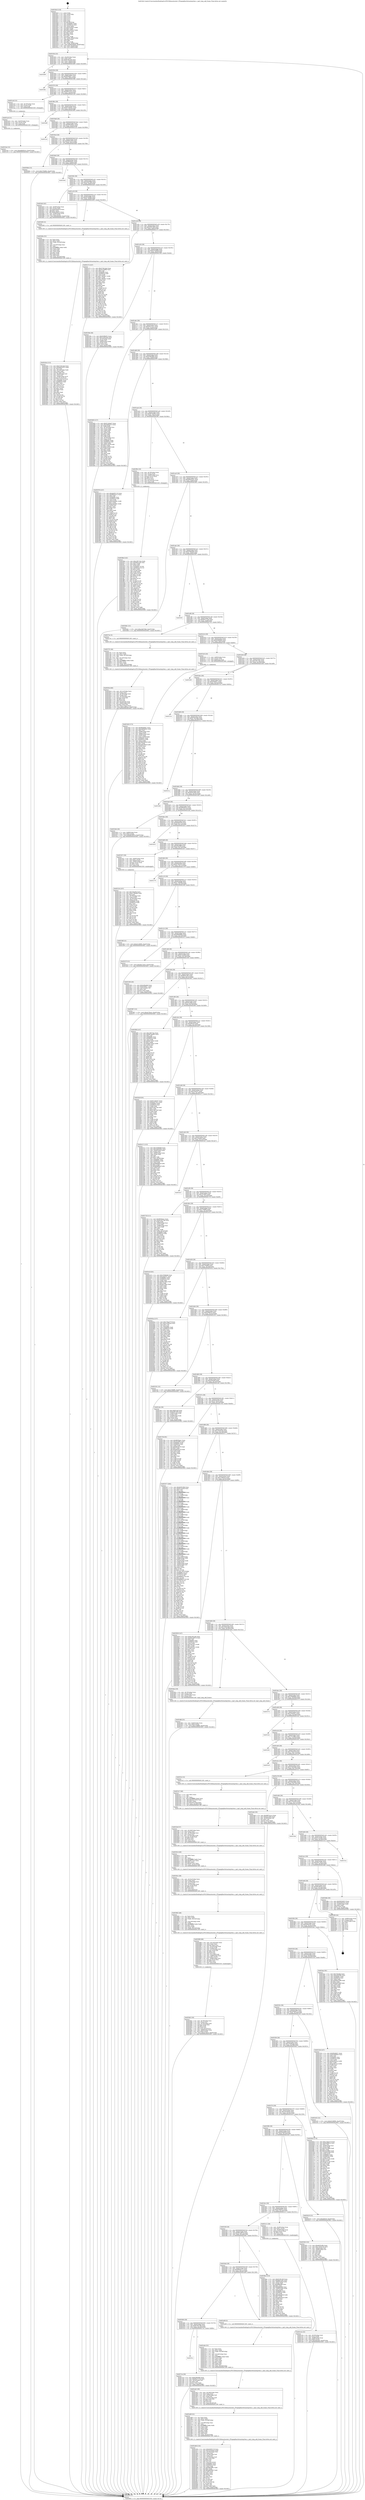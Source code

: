 digraph "0x4018c0" {
  label = "0x4018c0 (/mnt/c/Users/mathe/Desktop/tcc/POCII/binaries/extr_FFmpeglibavformatmp3enc.c_mp3_xing_add_frame_Final-ollvm.out::main(0))"
  labelloc = "t"
  node[shape=record]

  Entry [label="",width=0.3,height=0.3,shape=circle,fillcolor=black,style=filled]
  "0x401934" [label="{
     0x401934 [32]\l
     | [instrs]\l
     &nbsp;&nbsp;0x401934 \<+6\>: mov -0xa0(%rbp),%eax\l
     &nbsp;&nbsp;0x40193a \<+2\>: mov %eax,%ecx\l
     &nbsp;&nbsp;0x40193c \<+6\>: sub $0x81461af4,%ecx\l
     &nbsp;&nbsp;0x401942 \<+6\>: mov %eax,-0xb4(%rbp)\l
     &nbsp;&nbsp;0x401948 \<+6\>: mov %ecx,-0xb8(%rbp)\l
     &nbsp;&nbsp;0x40194e \<+6\>: je 0000000000403409 \<main+0x1b49\>\l
  }"]
  "0x403409" [label="{
     0x403409\l
  }", style=dashed]
  "0x401954" [label="{
     0x401954 [28]\l
     | [instrs]\l
     &nbsp;&nbsp;0x401954 \<+5\>: jmp 0000000000401959 \<main+0x99\>\l
     &nbsp;&nbsp;0x401959 \<+6\>: mov -0xb4(%rbp),%eax\l
     &nbsp;&nbsp;0x40195f \<+5\>: sub $0x8844fe97,%eax\l
     &nbsp;&nbsp;0x401964 \<+6\>: mov %eax,-0xbc(%rbp)\l
     &nbsp;&nbsp;0x40196a \<+6\>: je 000000000040336e \<main+0x1aae\>\l
  }"]
  Exit [label="",width=0.3,height=0.3,shape=circle,fillcolor=black,style=filled,peripheries=2]
  "0x40336e" [label="{
     0x40336e\l
  }", style=dashed]
  "0x401970" [label="{
     0x401970 [28]\l
     | [instrs]\l
     &nbsp;&nbsp;0x401970 \<+5\>: jmp 0000000000401975 \<main+0xb5\>\l
     &nbsp;&nbsp;0x401975 \<+6\>: mov -0xb4(%rbp),%eax\l
     &nbsp;&nbsp;0x40197b \<+5\>: sub $0x8987ea1a,%eax\l
     &nbsp;&nbsp;0x401980 \<+6\>: mov %eax,-0xc0(%rbp)\l
     &nbsp;&nbsp;0x401986 \<+6\>: je 00000000004031a0 \<main+0x18e0\>\l
  }"]
  "0x4031be" [label="{
     0x4031be [15]\l
     | [instrs]\l
     &nbsp;&nbsp;0x4031be \<+10\>: movl $0xddb00414,-0xa0(%rbp)\l
     &nbsp;&nbsp;0x4031c8 \<+5\>: jmp 0000000000403602 \<main+0x1d42\>\l
  }"]
  "0x4031a0" [label="{
     0x4031a0 [15]\l
     | [instrs]\l
     &nbsp;&nbsp;0x4031a0 \<+4\>: mov -0x78(%rbp),%rax\l
     &nbsp;&nbsp;0x4031a4 \<+3\>: mov (%rax),%rax\l
     &nbsp;&nbsp;0x4031a7 \<+3\>: mov %rax,%rdi\l
     &nbsp;&nbsp;0x4031aa \<+5\>: call 0000000000401030 \<free@plt\>\l
     | [calls]\l
     &nbsp;&nbsp;0x401030 \{1\} (unknown)\l
  }"]
  "0x40198c" [label="{
     0x40198c [28]\l
     | [instrs]\l
     &nbsp;&nbsp;0x40198c \<+5\>: jmp 0000000000401991 \<main+0xd1\>\l
     &nbsp;&nbsp;0x401991 \<+6\>: mov -0xb4(%rbp),%eax\l
     &nbsp;&nbsp;0x401997 \<+5\>: sub $0x912d4ed7,%eax\l
     &nbsp;&nbsp;0x40199c \<+6\>: mov %eax,-0xc4(%rbp)\l
     &nbsp;&nbsp;0x4019a2 \<+6\>: je 00000000004034f0 \<main+0x1c30\>\l
  }"]
  "0x4031af" [label="{
     0x4031af [15]\l
     | [instrs]\l
     &nbsp;&nbsp;0x4031af \<+4\>: mov -0x50(%rbp),%rax\l
     &nbsp;&nbsp;0x4031b3 \<+3\>: mov (%rax),%rax\l
     &nbsp;&nbsp;0x4031b6 \<+3\>: mov %rax,%rdi\l
     &nbsp;&nbsp;0x4031b9 \<+5\>: call 0000000000401030 \<free@plt\>\l
     | [calls]\l
     &nbsp;&nbsp;0x401030 \{1\} (unknown)\l
  }"]
  "0x4034f0" [label="{
     0x4034f0\l
  }", style=dashed]
  "0x4019a8" [label="{
     0x4019a8 [28]\l
     | [instrs]\l
     &nbsp;&nbsp;0x4019a8 \<+5\>: jmp 00000000004019ad \<main+0xed\>\l
     &nbsp;&nbsp;0x4019ad \<+6\>: mov -0xb4(%rbp),%eax\l
     &nbsp;&nbsp;0x4019b3 \<+5\>: sub $0x9405d022,%eax\l
     &nbsp;&nbsp;0x4019b8 \<+6\>: mov %eax,-0xc8(%rbp)\l
     &nbsp;&nbsp;0x4019be \<+6\>: je 00000000004031cd \<main+0x190d\>\l
  }"]
  "0x402fbd" [label="{
     0x402fbd [142]\l
     | [instrs]\l
     &nbsp;&nbsp;0x402fbd \<+5\>: mov $0xc5f0724a,%edx\l
     &nbsp;&nbsp;0x402fc2 \<+5\>: mov $0x940c53fc,%esi\l
     &nbsp;&nbsp;0x402fc7 \<+3\>: mov $0x1,%r8b\l
     &nbsp;&nbsp;0x402fca \<+3\>: xor %r9d,%r9d\l
     &nbsp;&nbsp;0x402fcd \<+8\>: mov 0x40606c,%r10d\l
     &nbsp;&nbsp;0x402fd5 \<+8\>: mov 0x406054,%r11d\l
     &nbsp;&nbsp;0x402fdd \<+4\>: sub $0x1,%r9d\l
     &nbsp;&nbsp;0x402fe1 \<+3\>: mov %r10d,%ebx\l
     &nbsp;&nbsp;0x402fe4 \<+3\>: add %r9d,%ebx\l
     &nbsp;&nbsp;0x402fe7 \<+4\>: imul %ebx,%r10d\l
     &nbsp;&nbsp;0x402feb \<+4\>: and $0x1,%r10d\l
     &nbsp;&nbsp;0x402fef \<+4\>: cmp $0x0,%r10d\l
     &nbsp;&nbsp;0x402ff3 \<+4\>: sete %r14b\l
     &nbsp;&nbsp;0x402ff7 \<+4\>: cmp $0xa,%r11d\l
     &nbsp;&nbsp;0x402ffb \<+4\>: setl %r15b\l
     &nbsp;&nbsp;0x402fff \<+3\>: mov %r14b,%r12b\l
     &nbsp;&nbsp;0x403002 \<+4\>: xor $0xff,%r12b\l
     &nbsp;&nbsp;0x403006 \<+3\>: mov %r15b,%r13b\l
     &nbsp;&nbsp;0x403009 \<+4\>: xor $0xff,%r13b\l
     &nbsp;&nbsp;0x40300d \<+4\>: xor $0x1,%r8b\l
     &nbsp;&nbsp;0x403011 \<+3\>: mov %r12b,%al\l
     &nbsp;&nbsp;0x403014 \<+2\>: and $0xff,%al\l
     &nbsp;&nbsp;0x403016 \<+3\>: and %r8b,%r14b\l
     &nbsp;&nbsp;0x403019 \<+3\>: mov %r13b,%cl\l
     &nbsp;&nbsp;0x40301c \<+3\>: and $0xff,%cl\l
     &nbsp;&nbsp;0x40301f \<+3\>: and %r8b,%r15b\l
     &nbsp;&nbsp;0x403022 \<+3\>: or %r14b,%al\l
     &nbsp;&nbsp;0x403025 \<+3\>: or %r15b,%cl\l
     &nbsp;&nbsp;0x403028 \<+2\>: xor %cl,%al\l
     &nbsp;&nbsp;0x40302a \<+3\>: or %r13b,%r12b\l
     &nbsp;&nbsp;0x40302d \<+4\>: xor $0xff,%r12b\l
     &nbsp;&nbsp;0x403031 \<+4\>: or $0x1,%r8b\l
     &nbsp;&nbsp;0x403035 \<+3\>: and %r8b,%r12b\l
     &nbsp;&nbsp;0x403038 \<+3\>: or %r12b,%al\l
     &nbsp;&nbsp;0x40303b \<+2\>: test $0x1,%al\l
     &nbsp;&nbsp;0x40303d \<+3\>: cmovne %esi,%edx\l
     &nbsp;&nbsp;0x403040 \<+6\>: mov %edx,-0xa0(%rbp)\l
     &nbsp;&nbsp;0x403046 \<+5\>: jmp 0000000000403602 \<main+0x1d42\>\l
  }"]
  "0x4031cd" [label="{
     0x4031cd\l
  }", style=dashed]
  "0x4019c4" [label="{
     0x4019c4 [28]\l
     | [instrs]\l
     &nbsp;&nbsp;0x4019c4 \<+5\>: jmp 00000000004019c9 \<main+0x109\>\l
     &nbsp;&nbsp;0x4019c9 \<+6\>: mov -0xb4(%rbp),%eax\l
     &nbsp;&nbsp;0x4019cf \<+5\>: sub $0x940c53fc,%eax\l
     &nbsp;&nbsp;0x4019d4 \<+6\>: mov %eax,-0xcc(%rbp)\l
     &nbsp;&nbsp;0x4019da \<+6\>: je 000000000040304b \<main+0x178b\>\l
  }"]
  "0x402dfd" [label="{
     0x402dfd [25]\l
     | [instrs]\l
     &nbsp;&nbsp;0x402dfd \<+4\>: mov -0x40(%rbp),%rax\l
     &nbsp;&nbsp;0x402e01 \<+6\>: movl $0x0,(%rax)\l
     &nbsp;&nbsp;0x402e07 \<+10\>: movl $0x37088f0,-0xa0(%rbp)\l
     &nbsp;&nbsp;0x402e11 \<+5\>: jmp 0000000000403602 \<main+0x1d42\>\l
  }"]
  "0x40304b" [label="{
     0x40304b [15]\l
     | [instrs]\l
     &nbsp;&nbsp;0x40304b \<+10\>: movl $0x57f448b,-0xa0(%rbp)\l
     &nbsp;&nbsp;0x403055 \<+5\>: jmp 0000000000403602 \<main+0x1d42\>\l
  }"]
  "0x4019e0" [label="{
     0x4019e0 [28]\l
     | [instrs]\l
     &nbsp;&nbsp;0x4019e0 \<+5\>: jmp 00000000004019e5 \<main+0x125\>\l
     &nbsp;&nbsp;0x4019e5 \<+6\>: mov -0xb4(%rbp),%eax\l
     &nbsp;&nbsp;0x4019eb \<+5\>: sub $0x98f39ae1,%eax\l
     &nbsp;&nbsp;0x4019f0 \<+6\>: mov %eax,-0xd0(%rbp)\l
     &nbsp;&nbsp;0x4019f6 \<+6\>: je 00000000004033e4 \<main+0x1b24\>\l
  }"]
  "0x402d3e" [label="{
     0x402d3e [115]\l
     | [instrs]\l
     &nbsp;&nbsp;0x402d3e \<+5\>: mov $0xd73b14ab,%ecx\l
     &nbsp;&nbsp;0x402d43 \<+5\>: mov $0xb68c9191,%edx\l
     &nbsp;&nbsp;0x402d48 \<+2\>: xor %esi,%esi\l
     &nbsp;&nbsp;0x402d4a \<+6\>: mov -0x1e4(%rbp),%edi\l
     &nbsp;&nbsp;0x402d50 \<+3\>: imul %eax,%edi\l
     &nbsp;&nbsp;0x402d53 \<+3\>: movslq %edi,%r8\l
     &nbsp;&nbsp;0x402d56 \<+4\>: mov -0x50(%rbp),%r9\l
     &nbsp;&nbsp;0x402d5a \<+3\>: mov (%r9),%r9\l
     &nbsp;&nbsp;0x402d5d \<+4\>: mov -0x48(%rbp),%r10\l
     &nbsp;&nbsp;0x402d61 \<+3\>: movslq (%r10),%r10\l
     &nbsp;&nbsp;0x402d64 \<+4\>: mov %r8,(%r9,%r10,8)\l
     &nbsp;&nbsp;0x402d68 \<+7\>: mov 0x40606c,%eax\l
     &nbsp;&nbsp;0x402d6f \<+7\>: mov 0x406054,%edi\l
     &nbsp;&nbsp;0x402d76 \<+3\>: sub $0x1,%esi\l
     &nbsp;&nbsp;0x402d79 \<+3\>: mov %eax,%r11d\l
     &nbsp;&nbsp;0x402d7c \<+3\>: add %esi,%r11d\l
     &nbsp;&nbsp;0x402d7f \<+4\>: imul %r11d,%eax\l
     &nbsp;&nbsp;0x402d83 \<+3\>: and $0x1,%eax\l
     &nbsp;&nbsp;0x402d86 \<+3\>: cmp $0x0,%eax\l
     &nbsp;&nbsp;0x402d89 \<+3\>: sete %bl\l
     &nbsp;&nbsp;0x402d8c \<+3\>: cmp $0xa,%edi\l
     &nbsp;&nbsp;0x402d8f \<+4\>: setl %r14b\l
     &nbsp;&nbsp;0x402d93 \<+3\>: mov %bl,%r15b\l
     &nbsp;&nbsp;0x402d96 \<+3\>: and %r14b,%r15b\l
     &nbsp;&nbsp;0x402d99 \<+3\>: xor %r14b,%bl\l
     &nbsp;&nbsp;0x402d9c \<+3\>: or %bl,%r15b\l
     &nbsp;&nbsp;0x402d9f \<+4\>: test $0x1,%r15b\l
     &nbsp;&nbsp;0x402da3 \<+3\>: cmovne %edx,%ecx\l
     &nbsp;&nbsp;0x402da6 \<+6\>: mov %ecx,-0xa0(%rbp)\l
     &nbsp;&nbsp;0x402dac \<+5\>: jmp 0000000000403602 \<main+0x1d42\>\l
  }"]
  "0x4033e4" [label="{
     0x4033e4\l
  }", style=dashed]
  "0x4019fc" [label="{
     0x4019fc [28]\l
     | [instrs]\l
     &nbsp;&nbsp;0x4019fc \<+5\>: jmp 0000000000401a01 \<main+0x141\>\l
     &nbsp;&nbsp;0x401a01 \<+6\>: mov -0xb4(%rbp),%eax\l
     &nbsp;&nbsp;0x401a07 \<+5\>: sub $0xa3e879e8,%eax\l
     &nbsp;&nbsp;0x401a0c \<+6\>: mov %eax,-0xd4(%rbp)\l
     &nbsp;&nbsp;0x401a12 \<+6\>: je 0000000000402dc0 \<main+0x1500\>\l
  }"]
  "0x402d0a" [label="{
     0x402d0a [52]\l
     | [instrs]\l
     &nbsp;&nbsp;0x402d0a \<+2\>: xor %ecx,%ecx\l
     &nbsp;&nbsp;0x402d0c \<+5\>: mov $0x2,%edx\l
     &nbsp;&nbsp;0x402d11 \<+6\>: mov %edx,-0x1e0(%rbp)\l
     &nbsp;&nbsp;0x402d17 \<+1\>: cltd\l
     &nbsp;&nbsp;0x402d18 \<+6\>: mov -0x1e0(%rbp),%esi\l
     &nbsp;&nbsp;0x402d1e \<+2\>: idiv %esi\l
     &nbsp;&nbsp;0x402d20 \<+6\>: imul $0xfffffffe,%edx,%edx\l
     &nbsp;&nbsp;0x402d26 \<+2\>: mov %ecx,%edi\l
     &nbsp;&nbsp;0x402d28 \<+2\>: sub %edx,%edi\l
     &nbsp;&nbsp;0x402d2a \<+2\>: mov %ecx,%edx\l
     &nbsp;&nbsp;0x402d2c \<+3\>: sub $0x1,%edx\l
     &nbsp;&nbsp;0x402d2f \<+2\>: add %edx,%edi\l
     &nbsp;&nbsp;0x402d31 \<+2\>: sub %edi,%ecx\l
     &nbsp;&nbsp;0x402d33 \<+6\>: mov %ecx,-0x1e4(%rbp)\l
     &nbsp;&nbsp;0x402d39 \<+5\>: call 0000000000401160 \<next_i\>\l
     | [calls]\l
     &nbsp;&nbsp;0x401160 \{1\} (/mnt/c/Users/mathe/Desktop/tcc/POCII/binaries/extr_FFmpeglibavformatmp3enc.c_mp3_xing_add_frame_Final-ollvm.out::next_i)\l
  }"]
  "0x402dc0" [label="{
     0x402dc0 [42]\l
     | [instrs]\l
     &nbsp;&nbsp;0x402dc0 \<+4\>: mov -0x48(%rbp),%rax\l
     &nbsp;&nbsp;0x402dc4 \<+2\>: mov (%rax),%ecx\l
     &nbsp;&nbsp;0x402dc6 \<+6\>: sub $0xdc38a874,%ecx\l
     &nbsp;&nbsp;0x402dcc \<+3\>: add $0x1,%ecx\l
     &nbsp;&nbsp;0x402dcf \<+6\>: add $0xdc38a874,%ecx\l
     &nbsp;&nbsp;0x402dd5 \<+4\>: mov -0x48(%rbp),%rax\l
     &nbsp;&nbsp;0x402dd9 \<+2\>: mov %ecx,(%rax)\l
     &nbsp;&nbsp;0x402ddb \<+10\>: movl $0xc64cda0,-0xa0(%rbp)\l
     &nbsp;&nbsp;0x402de5 \<+5\>: jmp 0000000000403602 \<main+0x1d42\>\l
  }"]
  "0x401a18" [label="{
     0x401a18 [28]\l
     | [instrs]\l
     &nbsp;&nbsp;0x401a18 \<+5\>: jmp 0000000000401a1d \<main+0x15d\>\l
     &nbsp;&nbsp;0x401a1d \<+6\>: mov -0xb4(%rbp),%eax\l
     &nbsp;&nbsp;0x401a23 \<+5\>: sub $0xaf15068b,%eax\l
     &nbsp;&nbsp;0x401a28 \<+6\>: mov %eax,-0xd8(%rbp)\l
     &nbsp;&nbsp;0x401a2e \<+6\>: je 0000000000402d05 \<main+0x1445\>\l
  }"]
  "0x402c2e" [label="{
     0x402c2e [32]\l
     | [instrs]\l
     &nbsp;&nbsp;0x402c2e \<+4\>: mov -0x50(%rbp),%rdi\l
     &nbsp;&nbsp;0x402c32 \<+3\>: mov %rax,(%rdi)\l
     &nbsp;&nbsp;0x402c35 \<+4\>: mov -0x48(%rbp),%rax\l
     &nbsp;&nbsp;0x402c39 \<+6\>: movl $0x0,(%rax)\l
     &nbsp;&nbsp;0x402c3f \<+10\>: movl $0xc64cda0,-0xa0(%rbp)\l
     &nbsp;&nbsp;0x402c49 \<+5\>: jmp 0000000000403602 \<main+0x1d42\>\l
  }"]
  "0x402d05" [label="{
     0x402d05 [5]\l
     | [instrs]\l
     &nbsp;&nbsp;0x402d05 \<+5\>: call 0000000000401160 \<next_i\>\l
     | [calls]\l
     &nbsp;&nbsp;0x401160 \{1\} (/mnt/c/Users/mathe/Desktop/tcc/POCII/binaries/extr_FFmpeglibavformatmp3enc.c_mp3_xing_add_frame_Final-ollvm.out::next_i)\l
  }"]
  "0x401a34" [label="{
     0x401a34 [28]\l
     | [instrs]\l
     &nbsp;&nbsp;0x401a34 \<+5\>: jmp 0000000000401a39 \<main+0x179\>\l
     &nbsp;&nbsp;0x401a39 \<+6\>: mov -0xb4(%rbp),%eax\l
     &nbsp;&nbsp;0x401a3f \<+5\>: sub $0xb2f97cd6,%eax\l
     &nbsp;&nbsp;0x401a44 \<+6\>: mov %eax,-0xdc(%rbp)\l
     &nbsp;&nbsp;0x401a4a \<+6\>: je 0000000000402c72 \<main+0x13b2\>\l
  }"]
  "0x402a9d" [label="{
     0x402a9d [124]\l
     | [instrs]\l
     &nbsp;&nbsp;0x402a9d \<+5\>: mov $0xded93576,%ecx\l
     &nbsp;&nbsp;0x402aa2 \<+5\>: mov $0x5ae34e44,%edx\l
     &nbsp;&nbsp;0x402aa7 \<+6\>: mov -0x1dc(%rbp),%esi\l
     &nbsp;&nbsp;0x402aad \<+3\>: imul %eax,%esi\l
     &nbsp;&nbsp;0x402ab0 \<+4\>: mov -0x78(%rbp),%r8\l
     &nbsp;&nbsp;0x402ab4 \<+3\>: mov (%r8),%r8\l
     &nbsp;&nbsp;0x402ab7 \<+4\>: mov -0x70(%rbp),%r9\l
     &nbsp;&nbsp;0x402abb \<+3\>: movslq (%r9),%r9\l
     &nbsp;&nbsp;0x402abe \<+4\>: shl $0x5,%r9\l
     &nbsp;&nbsp;0x402ac2 \<+3\>: add %r9,%r8\l
     &nbsp;&nbsp;0x402ac5 \<+4\>: mov %esi,0x1c(%r8)\l
     &nbsp;&nbsp;0x402ac9 \<+7\>: mov 0x40606c,%eax\l
     &nbsp;&nbsp;0x402ad0 \<+7\>: mov 0x406054,%esi\l
     &nbsp;&nbsp;0x402ad7 \<+2\>: mov %eax,%edi\l
     &nbsp;&nbsp;0x402ad9 \<+6\>: sub $0xbd6c88f1,%edi\l
     &nbsp;&nbsp;0x402adf \<+3\>: sub $0x1,%edi\l
     &nbsp;&nbsp;0x402ae2 \<+6\>: add $0xbd6c88f1,%edi\l
     &nbsp;&nbsp;0x402ae8 \<+3\>: imul %edi,%eax\l
     &nbsp;&nbsp;0x402aeb \<+3\>: and $0x1,%eax\l
     &nbsp;&nbsp;0x402aee \<+3\>: cmp $0x0,%eax\l
     &nbsp;&nbsp;0x402af1 \<+4\>: sete %r10b\l
     &nbsp;&nbsp;0x402af5 \<+3\>: cmp $0xa,%esi\l
     &nbsp;&nbsp;0x402af8 \<+4\>: setl %r11b\l
     &nbsp;&nbsp;0x402afc \<+3\>: mov %r10b,%bl\l
     &nbsp;&nbsp;0x402aff \<+3\>: and %r11b,%bl\l
     &nbsp;&nbsp;0x402b02 \<+3\>: xor %r11b,%r10b\l
     &nbsp;&nbsp;0x402b05 \<+3\>: or %r10b,%bl\l
     &nbsp;&nbsp;0x402b08 \<+3\>: test $0x1,%bl\l
     &nbsp;&nbsp;0x402b0b \<+3\>: cmovne %edx,%ecx\l
     &nbsp;&nbsp;0x402b0e \<+6\>: mov %ecx,-0xa0(%rbp)\l
     &nbsp;&nbsp;0x402b14 \<+5\>: jmp 0000000000403602 \<main+0x1d42\>\l
  }"]
  "0x402c72" [label="{
     0x402c72 [147]\l
     | [instrs]\l
     &nbsp;&nbsp;0x402c72 \<+5\>: mov $0xd73b14ab,%eax\l
     &nbsp;&nbsp;0x402c77 \<+5\>: mov $0xaf15068b,%ecx\l
     &nbsp;&nbsp;0x402c7c \<+2\>: mov $0x1,%dl\l
     &nbsp;&nbsp;0x402c7e \<+7\>: mov 0x40606c,%esi\l
     &nbsp;&nbsp;0x402c85 \<+7\>: mov 0x406054,%edi\l
     &nbsp;&nbsp;0x402c8c \<+3\>: mov %esi,%r8d\l
     &nbsp;&nbsp;0x402c8f \<+7\>: add $0x17663bc7,%r8d\l
     &nbsp;&nbsp;0x402c96 \<+4\>: sub $0x1,%r8d\l
     &nbsp;&nbsp;0x402c9a \<+7\>: sub $0x17663bc7,%r8d\l
     &nbsp;&nbsp;0x402ca1 \<+4\>: imul %r8d,%esi\l
     &nbsp;&nbsp;0x402ca5 \<+3\>: and $0x1,%esi\l
     &nbsp;&nbsp;0x402ca8 \<+3\>: cmp $0x0,%esi\l
     &nbsp;&nbsp;0x402cab \<+4\>: sete %r9b\l
     &nbsp;&nbsp;0x402caf \<+3\>: cmp $0xa,%edi\l
     &nbsp;&nbsp;0x402cb2 \<+4\>: setl %r10b\l
     &nbsp;&nbsp;0x402cb6 \<+3\>: mov %r9b,%r11b\l
     &nbsp;&nbsp;0x402cb9 \<+4\>: xor $0xff,%r11b\l
     &nbsp;&nbsp;0x402cbd \<+3\>: mov %r10b,%bl\l
     &nbsp;&nbsp;0x402cc0 \<+3\>: xor $0xff,%bl\l
     &nbsp;&nbsp;0x402cc3 \<+3\>: xor $0x0,%dl\l
     &nbsp;&nbsp;0x402cc6 \<+3\>: mov %r11b,%r14b\l
     &nbsp;&nbsp;0x402cc9 \<+4\>: and $0x0,%r14b\l
     &nbsp;&nbsp;0x402ccd \<+3\>: and %dl,%r9b\l
     &nbsp;&nbsp;0x402cd0 \<+3\>: mov %bl,%r15b\l
     &nbsp;&nbsp;0x402cd3 \<+4\>: and $0x0,%r15b\l
     &nbsp;&nbsp;0x402cd7 \<+3\>: and %dl,%r10b\l
     &nbsp;&nbsp;0x402cda \<+3\>: or %r9b,%r14b\l
     &nbsp;&nbsp;0x402cdd \<+3\>: or %r10b,%r15b\l
     &nbsp;&nbsp;0x402ce0 \<+3\>: xor %r15b,%r14b\l
     &nbsp;&nbsp;0x402ce3 \<+3\>: or %bl,%r11b\l
     &nbsp;&nbsp;0x402ce6 \<+4\>: xor $0xff,%r11b\l
     &nbsp;&nbsp;0x402cea \<+3\>: or $0x0,%dl\l
     &nbsp;&nbsp;0x402ced \<+3\>: and %dl,%r11b\l
     &nbsp;&nbsp;0x402cf0 \<+3\>: or %r11b,%r14b\l
     &nbsp;&nbsp;0x402cf3 \<+4\>: test $0x1,%r14b\l
     &nbsp;&nbsp;0x402cf7 \<+3\>: cmovne %ecx,%eax\l
     &nbsp;&nbsp;0x402cfa \<+6\>: mov %eax,-0xa0(%rbp)\l
     &nbsp;&nbsp;0x402d00 \<+5\>: jmp 0000000000403602 \<main+0x1d42\>\l
  }"]
  "0x401a50" [label="{
     0x401a50 [28]\l
     | [instrs]\l
     &nbsp;&nbsp;0x401a50 \<+5\>: jmp 0000000000401a55 \<main+0x195\>\l
     &nbsp;&nbsp;0x401a55 \<+6\>: mov -0xb4(%rbp),%eax\l
     &nbsp;&nbsp;0x401a5b \<+5\>: sub $0xb3538f09,%eax\l
     &nbsp;&nbsp;0x401a60 \<+6\>: mov %eax,-0xe0(%rbp)\l
     &nbsp;&nbsp;0x401a66 \<+6\>: je 000000000040259e \<main+0xcde\>\l
  }"]
  "0x402a69" [label="{
     0x402a69 [52]\l
     | [instrs]\l
     &nbsp;&nbsp;0x402a69 \<+2\>: xor %ecx,%ecx\l
     &nbsp;&nbsp;0x402a6b \<+5\>: mov $0x2,%edx\l
     &nbsp;&nbsp;0x402a70 \<+6\>: mov %edx,-0x1d8(%rbp)\l
     &nbsp;&nbsp;0x402a76 \<+1\>: cltd\l
     &nbsp;&nbsp;0x402a77 \<+6\>: mov -0x1d8(%rbp),%esi\l
     &nbsp;&nbsp;0x402a7d \<+2\>: idiv %esi\l
     &nbsp;&nbsp;0x402a7f \<+6\>: imul $0xfffffffe,%edx,%edx\l
     &nbsp;&nbsp;0x402a85 \<+2\>: mov %ecx,%edi\l
     &nbsp;&nbsp;0x402a87 \<+2\>: sub %edx,%edi\l
     &nbsp;&nbsp;0x402a89 \<+2\>: mov %ecx,%edx\l
     &nbsp;&nbsp;0x402a8b \<+3\>: sub $0x1,%edx\l
     &nbsp;&nbsp;0x402a8e \<+2\>: add %edx,%edi\l
     &nbsp;&nbsp;0x402a90 \<+2\>: sub %edi,%ecx\l
     &nbsp;&nbsp;0x402a92 \<+6\>: mov %ecx,-0x1dc(%rbp)\l
     &nbsp;&nbsp;0x402a98 \<+5\>: call 0000000000401160 \<next_i\>\l
     | [calls]\l
     &nbsp;&nbsp;0x401160 \{1\} (/mnt/c/Users/mathe/Desktop/tcc/POCII/binaries/extr_FFmpeglibavformatmp3enc.c_mp3_xing_add_frame_Final-ollvm.out::next_i)\l
  }"]
  "0x40259e" [label="{
     0x40259e [36]\l
     | [instrs]\l
     &nbsp;&nbsp;0x40259e \<+5\>: mov $0x650fb002,%eax\l
     &nbsp;&nbsp;0x4025a3 \<+5\>: mov $0x310d24a6,%ecx\l
     &nbsp;&nbsp;0x4025a8 \<+4\>: mov -0x70(%rbp),%rdx\l
     &nbsp;&nbsp;0x4025ac \<+2\>: mov (%rdx),%esi\l
     &nbsp;&nbsp;0x4025ae \<+4\>: mov -0x80(%rbp),%rdx\l
     &nbsp;&nbsp;0x4025b2 \<+2\>: cmp (%rdx),%esi\l
     &nbsp;&nbsp;0x4025b4 \<+3\>: cmovl %ecx,%eax\l
     &nbsp;&nbsp;0x4025b7 \<+6\>: mov %eax,-0xa0(%rbp)\l
     &nbsp;&nbsp;0x4025bd \<+5\>: jmp 0000000000403602 \<main+0x1d42\>\l
  }"]
  "0x401a6c" [label="{
     0x401a6c [28]\l
     | [instrs]\l
     &nbsp;&nbsp;0x401a6c \<+5\>: jmp 0000000000401a71 \<main+0x1b1\>\l
     &nbsp;&nbsp;0x401a71 \<+6\>: mov -0xb4(%rbp),%eax\l
     &nbsp;&nbsp;0x401a77 \<+5\>: sub $0xb3d73a1c,%eax\l
     &nbsp;&nbsp;0x401a7c \<+6\>: mov %eax,-0xe4(%rbp)\l
     &nbsp;&nbsp;0x401a82 \<+6\>: je 0000000000402b83 \<main+0x12c3\>\l
  }"]
  "0x402a42" [label="{
     0x402a42 [39]\l
     | [instrs]\l
     &nbsp;&nbsp;0x402a42 \<+6\>: mov -0x1d4(%rbp),%ecx\l
     &nbsp;&nbsp;0x402a48 \<+3\>: imul %eax,%ecx\l
     &nbsp;&nbsp;0x402a4b \<+4\>: mov -0x78(%rbp),%r8\l
     &nbsp;&nbsp;0x402a4f \<+3\>: mov (%r8),%r8\l
     &nbsp;&nbsp;0x402a52 \<+4\>: mov -0x70(%rbp),%r9\l
     &nbsp;&nbsp;0x402a56 \<+3\>: movslq (%r9),%r9\l
     &nbsp;&nbsp;0x402a59 \<+4\>: shl $0x5,%r9\l
     &nbsp;&nbsp;0x402a5d \<+3\>: add %r9,%r8\l
     &nbsp;&nbsp;0x402a60 \<+4\>: mov %ecx,0x18(%r8)\l
     &nbsp;&nbsp;0x402a64 \<+5\>: call 0000000000401160 \<next_i\>\l
     | [calls]\l
     &nbsp;&nbsp;0x401160 \{1\} (/mnt/c/Users/mathe/Desktop/tcc/POCII/binaries/extr_FFmpeglibavformatmp3enc.c_mp3_xing_add_frame_Final-ollvm.out::next_i)\l
  }"]
  "0x402b83" [label="{
     0x402b83 [127]\l
     | [instrs]\l
     &nbsp;&nbsp;0x402b83 \<+5\>: mov $0x912d4ed7,%eax\l
     &nbsp;&nbsp;0x402b88 \<+5\>: mov $0x4e86a675,%ecx\l
     &nbsp;&nbsp;0x402b8d \<+2\>: xor %edx,%edx\l
     &nbsp;&nbsp;0x402b8f \<+4\>: mov -0x70(%rbp),%rsi\l
     &nbsp;&nbsp;0x402b93 \<+2\>: mov (%rsi),%edi\l
     &nbsp;&nbsp;0x402b95 \<+3\>: mov %edx,%r8d\l
     &nbsp;&nbsp;0x402b98 \<+3\>: sub %edi,%r8d\l
     &nbsp;&nbsp;0x402b9b \<+2\>: mov %edx,%edi\l
     &nbsp;&nbsp;0x402b9d \<+3\>: sub $0x1,%edi\l
     &nbsp;&nbsp;0x402ba0 \<+3\>: add %edi,%r8d\l
     &nbsp;&nbsp;0x402ba3 \<+3\>: sub %r8d,%edx\l
     &nbsp;&nbsp;0x402ba6 \<+4\>: mov -0x70(%rbp),%rsi\l
     &nbsp;&nbsp;0x402baa \<+2\>: mov %edx,(%rsi)\l
     &nbsp;&nbsp;0x402bac \<+7\>: mov 0x40606c,%edx\l
     &nbsp;&nbsp;0x402bb3 \<+7\>: mov 0x406054,%edi\l
     &nbsp;&nbsp;0x402bba \<+3\>: mov %edx,%r8d\l
     &nbsp;&nbsp;0x402bbd \<+7\>: add $0xf1c261ff,%r8d\l
     &nbsp;&nbsp;0x402bc4 \<+4\>: sub $0x1,%r8d\l
     &nbsp;&nbsp;0x402bc8 \<+7\>: sub $0xf1c261ff,%r8d\l
     &nbsp;&nbsp;0x402bcf \<+4\>: imul %r8d,%edx\l
     &nbsp;&nbsp;0x402bd3 \<+3\>: and $0x1,%edx\l
     &nbsp;&nbsp;0x402bd6 \<+3\>: cmp $0x0,%edx\l
     &nbsp;&nbsp;0x402bd9 \<+4\>: sete %r9b\l
     &nbsp;&nbsp;0x402bdd \<+3\>: cmp $0xa,%edi\l
     &nbsp;&nbsp;0x402be0 \<+4\>: setl %r10b\l
     &nbsp;&nbsp;0x402be4 \<+3\>: mov %r9b,%r11b\l
     &nbsp;&nbsp;0x402be7 \<+3\>: and %r10b,%r11b\l
     &nbsp;&nbsp;0x402bea \<+3\>: xor %r10b,%r9b\l
     &nbsp;&nbsp;0x402bed \<+3\>: or %r9b,%r11b\l
     &nbsp;&nbsp;0x402bf0 \<+4\>: test $0x1,%r11b\l
     &nbsp;&nbsp;0x402bf4 \<+3\>: cmovne %ecx,%eax\l
     &nbsp;&nbsp;0x402bf7 \<+6\>: mov %eax,-0xa0(%rbp)\l
     &nbsp;&nbsp;0x402bfd \<+5\>: jmp 0000000000403602 \<main+0x1d42\>\l
  }"]
  "0x401a88" [label="{
     0x401a88 [28]\l
     | [instrs]\l
     &nbsp;&nbsp;0x401a88 \<+5\>: jmp 0000000000401a8d \<main+0x1cd\>\l
     &nbsp;&nbsp;0x401a8d \<+6\>: mov -0xb4(%rbp),%eax\l
     &nbsp;&nbsp;0x401a93 \<+5\>: sub $0xb58fcb88,%eax\l
     &nbsp;&nbsp;0x401a98 \<+6\>: mov %eax,-0xe8(%rbp)\l
     &nbsp;&nbsp;0x401a9e \<+6\>: je 0000000000402976 \<main+0x10b6\>\l
  }"]
  "0x402a0e" [label="{
     0x402a0e [52]\l
     | [instrs]\l
     &nbsp;&nbsp;0x402a0e \<+2\>: xor %ecx,%ecx\l
     &nbsp;&nbsp;0x402a10 \<+5\>: mov $0x2,%edx\l
     &nbsp;&nbsp;0x402a15 \<+6\>: mov %edx,-0x1d0(%rbp)\l
     &nbsp;&nbsp;0x402a1b \<+1\>: cltd\l
     &nbsp;&nbsp;0x402a1c \<+6\>: mov -0x1d0(%rbp),%esi\l
     &nbsp;&nbsp;0x402a22 \<+2\>: idiv %esi\l
     &nbsp;&nbsp;0x402a24 \<+6\>: imul $0xfffffffe,%edx,%edx\l
     &nbsp;&nbsp;0x402a2a \<+2\>: mov %ecx,%edi\l
     &nbsp;&nbsp;0x402a2c \<+2\>: sub %edx,%edi\l
     &nbsp;&nbsp;0x402a2e \<+2\>: mov %ecx,%edx\l
     &nbsp;&nbsp;0x402a30 \<+3\>: sub $0x1,%edx\l
     &nbsp;&nbsp;0x402a33 \<+2\>: add %edx,%edi\l
     &nbsp;&nbsp;0x402a35 \<+2\>: sub %edi,%ecx\l
     &nbsp;&nbsp;0x402a37 \<+6\>: mov %ecx,-0x1d4(%rbp)\l
     &nbsp;&nbsp;0x402a3d \<+5\>: call 0000000000401160 \<next_i\>\l
     | [calls]\l
     &nbsp;&nbsp;0x401160 \{1\} (/mnt/c/Users/mathe/Desktop/tcc/POCII/binaries/extr_FFmpeglibavformatmp3enc.c_mp3_xing_add_frame_Final-ollvm.out::next_i)\l
  }"]
  "0x402976" [label="{
     0x402976 [147]\l
     | [instrs]\l
     &nbsp;&nbsp;0x402976 \<+5\>: mov $0xded93576,%eax\l
     &nbsp;&nbsp;0x40297b \<+5\>: mov $0x68edac12,%ecx\l
     &nbsp;&nbsp;0x402980 \<+2\>: mov $0x1,%dl\l
     &nbsp;&nbsp;0x402982 \<+7\>: mov 0x40606c,%esi\l
     &nbsp;&nbsp;0x402989 \<+7\>: mov 0x406054,%edi\l
     &nbsp;&nbsp;0x402990 \<+3\>: mov %esi,%r8d\l
     &nbsp;&nbsp;0x402993 \<+7\>: add $0xe1be4461,%r8d\l
     &nbsp;&nbsp;0x40299a \<+4\>: sub $0x1,%r8d\l
     &nbsp;&nbsp;0x40299e \<+7\>: sub $0xe1be4461,%r8d\l
     &nbsp;&nbsp;0x4029a5 \<+4\>: imul %r8d,%esi\l
     &nbsp;&nbsp;0x4029a9 \<+3\>: and $0x1,%esi\l
     &nbsp;&nbsp;0x4029ac \<+3\>: cmp $0x0,%esi\l
     &nbsp;&nbsp;0x4029af \<+4\>: sete %r9b\l
     &nbsp;&nbsp;0x4029b3 \<+3\>: cmp $0xa,%edi\l
     &nbsp;&nbsp;0x4029b6 \<+4\>: setl %r10b\l
     &nbsp;&nbsp;0x4029ba \<+3\>: mov %r9b,%r11b\l
     &nbsp;&nbsp;0x4029bd \<+4\>: xor $0xff,%r11b\l
     &nbsp;&nbsp;0x4029c1 \<+3\>: mov %r10b,%bl\l
     &nbsp;&nbsp;0x4029c4 \<+3\>: xor $0xff,%bl\l
     &nbsp;&nbsp;0x4029c7 \<+3\>: xor $0x1,%dl\l
     &nbsp;&nbsp;0x4029ca \<+3\>: mov %r11b,%r14b\l
     &nbsp;&nbsp;0x4029cd \<+4\>: and $0xff,%r14b\l
     &nbsp;&nbsp;0x4029d1 \<+3\>: and %dl,%r9b\l
     &nbsp;&nbsp;0x4029d4 \<+3\>: mov %bl,%r15b\l
     &nbsp;&nbsp;0x4029d7 \<+4\>: and $0xff,%r15b\l
     &nbsp;&nbsp;0x4029db \<+3\>: and %dl,%r10b\l
     &nbsp;&nbsp;0x4029de \<+3\>: or %r9b,%r14b\l
     &nbsp;&nbsp;0x4029e1 \<+3\>: or %r10b,%r15b\l
     &nbsp;&nbsp;0x4029e4 \<+3\>: xor %r15b,%r14b\l
     &nbsp;&nbsp;0x4029e7 \<+3\>: or %bl,%r11b\l
     &nbsp;&nbsp;0x4029ea \<+4\>: xor $0xff,%r11b\l
     &nbsp;&nbsp;0x4029ee \<+3\>: or $0x1,%dl\l
     &nbsp;&nbsp;0x4029f1 \<+3\>: and %dl,%r11b\l
     &nbsp;&nbsp;0x4029f4 \<+3\>: or %r11b,%r14b\l
     &nbsp;&nbsp;0x4029f7 \<+4\>: test $0x1,%r14b\l
     &nbsp;&nbsp;0x4029fb \<+3\>: cmovne %ecx,%eax\l
     &nbsp;&nbsp;0x4029fe \<+6\>: mov %eax,-0xa0(%rbp)\l
     &nbsp;&nbsp;0x402a04 \<+5\>: jmp 0000000000403602 \<main+0x1d42\>\l
  }"]
  "0x401aa4" [label="{
     0x401aa4 [28]\l
     | [instrs]\l
     &nbsp;&nbsp;0x401aa4 \<+5\>: jmp 0000000000401aa9 \<main+0x1e9\>\l
     &nbsp;&nbsp;0x401aa9 \<+6\>: mov -0xb4(%rbp),%eax\l
     &nbsp;&nbsp;0x401aaf \<+5\>: sub $0xb678a993,%eax\l
     &nbsp;&nbsp;0x401ab4 \<+6\>: mov %eax,-0xec(%rbp)\l
     &nbsp;&nbsp;0x401aba \<+6\>: je 0000000000402f9c \<main+0x16dc\>\l
  }"]
  "0x40281d" [label="{
     0x40281d [60]\l
     | [instrs]\l
     &nbsp;&nbsp;0x40281d \<+6\>: mov -0x1cc(%rbp),%ecx\l
     &nbsp;&nbsp;0x402823 \<+3\>: imul %eax,%ecx\l
     &nbsp;&nbsp;0x402826 \<+4\>: mov -0x78(%rbp),%rdi\l
     &nbsp;&nbsp;0x40282a \<+3\>: mov (%rdi),%rdi\l
     &nbsp;&nbsp;0x40282d \<+4\>: mov -0x70(%rbp),%r8\l
     &nbsp;&nbsp;0x402831 \<+3\>: movslq (%r8),%r8\l
     &nbsp;&nbsp;0x402834 \<+4\>: shl $0x5,%r8\l
     &nbsp;&nbsp;0x402838 \<+3\>: add %r8,%rdi\l
     &nbsp;&nbsp;0x40283b \<+4\>: mov 0x10(%rdi),%rdi\l
     &nbsp;&nbsp;0x40283f \<+4\>: mov -0x60(%rbp),%r8\l
     &nbsp;&nbsp;0x402843 \<+3\>: movslq (%r8),%r8\l
     &nbsp;&nbsp;0x402846 \<+4\>: mov %ecx,(%rdi,%r8,4)\l
     &nbsp;&nbsp;0x40284a \<+10\>: movl $0x1cef95aa,-0xa0(%rbp)\l
     &nbsp;&nbsp;0x402854 \<+5\>: jmp 0000000000403602 \<main+0x1d42\>\l
  }"]
  "0x402f9c" [label="{
     0x402f9c [33]\l
     | [instrs]\l
     &nbsp;&nbsp;0x402f9c \<+4\>: mov -0x78(%rbp),%rax\l
     &nbsp;&nbsp;0x402fa0 \<+3\>: mov (%rax),%rax\l
     &nbsp;&nbsp;0x402fa3 \<+4\>: mov -0x40(%rbp),%rcx\l
     &nbsp;&nbsp;0x402fa7 \<+3\>: movslq (%rcx),%rcx\l
     &nbsp;&nbsp;0x402faa \<+4\>: shl $0x5,%rcx\l
     &nbsp;&nbsp;0x402fae \<+3\>: add %rcx,%rax\l
     &nbsp;&nbsp;0x402fb1 \<+4\>: mov 0x10(%rax),%rax\l
     &nbsp;&nbsp;0x402fb5 \<+3\>: mov %rax,%rdi\l
     &nbsp;&nbsp;0x402fb8 \<+5\>: call 0000000000401030 \<free@plt\>\l
     | [calls]\l
     &nbsp;&nbsp;0x401030 \{1\} (unknown)\l
  }"]
  "0x401ac0" [label="{
     0x401ac0 [28]\l
     | [instrs]\l
     &nbsp;&nbsp;0x401ac0 \<+5\>: jmp 0000000000401ac5 \<main+0x205\>\l
     &nbsp;&nbsp;0x401ac5 \<+6\>: mov -0xb4(%rbp),%eax\l
     &nbsp;&nbsp;0x401acb \<+5\>: sub $0xb68c9191,%eax\l
     &nbsp;&nbsp;0x401ad0 \<+6\>: mov %eax,-0xf0(%rbp)\l
     &nbsp;&nbsp;0x401ad6 \<+6\>: je 0000000000402db1 \<main+0x14f1\>\l
  }"]
  "0x4027f1" [label="{
     0x4027f1 [44]\l
     | [instrs]\l
     &nbsp;&nbsp;0x4027f1 \<+2\>: xor %ecx,%ecx\l
     &nbsp;&nbsp;0x4027f3 \<+5\>: mov $0x2,%edx\l
     &nbsp;&nbsp;0x4027f8 \<+6\>: mov %edx,-0x1c8(%rbp)\l
     &nbsp;&nbsp;0x4027fe \<+1\>: cltd\l
     &nbsp;&nbsp;0x4027ff \<+6\>: mov -0x1c8(%rbp),%esi\l
     &nbsp;&nbsp;0x402805 \<+2\>: idiv %esi\l
     &nbsp;&nbsp;0x402807 \<+6\>: imul $0xfffffffe,%edx,%edx\l
     &nbsp;&nbsp;0x40280d \<+3\>: sub $0x1,%ecx\l
     &nbsp;&nbsp;0x402810 \<+2\>: sub %ecx,%edx\l
     &nbsp;&nbsp;0x402812 \<+6\>: mov %edx,-0x1cc(%rbp)\l
     &nbsp;&nbsp;0x402818 \<+5\>: call 0000000000401160 \<next_i\>\l
     | [calls]\l
     &nbsp;&nbsp;0x401160 \{1\} (/mnt/c/Users/mathe/Desktop/tcc/POCII/binaries/extr_FFmpeglibavformatmp3enc.c_mp3_xing_add_frame_Final-ollvm.out::next_i)\l
  }"]
  "0x402db1" [label="{
     0x402db1 [15]\l
     | [instrs]\l
     &nbsp;&nbsp;0x402db1 \<+10\>: movl $0xa3e879e8,-0xa0(%rbp)\l
     &nbsp;&nbsp;0x402dbb \<+5\>: jmp 0000000000403602 \<main+0x1d42\>\l
  }"]
  "0x401adc" [label="{
     0x401adc [28]\l
     | [instrs]\l
     &nbsp;&nbsp;0x401adc \<+5\>: jmp 0000000000401ae1 \<main+0x221\>\l
     &nbsp;&nbsp;0x401ae1 \<+6\>: mov -0xb4(%rbp),%eax\l
     &nbsp;&nbsp;0x401ae7 \<+5\>: sub $0xb7964cf6,%eax\l
     &nbsp;&nbsp;0x401aec \<+6\>: mov %eax,-0xf4(%rbp)\l
     &nbsp;&nbsp;0x401af2 \<+6\>: je 00000000004035f3 \<main+0x1d33\>\l
  }"]
  "0x40201c" [label="{
     0x40201c\l
  }", style=dashed]
  "0x4035f3" [label="{
     0x4035f3\l
  }", style=dashed]
  "0x401af8" [label="{
     0x401af8 [28]\l
     | [instrs]\l
     &nbsp;&nbsp;0x401af8 \<+5\>: jmp 0000000000401afd \<main+0x23d\>\l
     &nbsp;&nbsp;0x401afd \<+6\>: mov -0xb4(%rbp),%eax\l
     &nbsp;&nbsp;0x401b03 \<+5\>: sub $0xb8c3723d,%eax\l
     &nbsp;&nbsp;0x401b08 \<+6\>: mov %eax,-0xf8(%rbp)\l
     &nbsp;&nbsp;0x401b0e \<+6\>: je 00000000004027ec \<main+0xf2c\>\l
  }"]
  "0x4027ce" [label="{
     0x4027ce [30]\l
     | [instrs]\l
     &nbsp;&nbsp;0x4027ce \<+5\>: mov $0xb58fcb88,%eax\l
     &nbsp;&nbsp;0x4027d3 \<+5\>: mov $0xb8c3723d,%ecx\l
     &nbsp;&nbsp;0x4027d8 \<+3\>: mov -0x2a(%rbp),%dl\l
     &nbsp;&nbsp;0x4027db \<+3\>: test $0x1,%dl\l
     &nbsp;&nbsp;0x4027de \<+3\>: cmovne %ecx,%eax\l
     &nbsp;&nbsp;0x4027e1 \<+6\>: mov %eax,-0xa0(%rbp)\l
     &nbsp;&nbsp;0x4027e7 \<+5\>: jmp 0000000000403602 \<main+0x1d42\>\l
  }"]
  "0x4027ec" [label="{
     0x4027ec [5]\l
     | [instrs]\l
     &nbsp;&nbsp;0x4027ec \<+5\>: call 0000000000401160 \<next_i\>\l
     | [calls]\l
     &nbsp;&nbsp;0x401160 \{1\} (/mnt/c/Users/mathe/Desktop/tcc/POCII/binaries/extr_FFmpeglibavformatmp3enc.c_mp3_xing_add_frame_Final-ollvm.out::next_i)\l
  }"]
  "0x401b14" [label="{
     0x401b14 [28]\l
     | [instrs]\l
     &nbsp;&nbsp;0x401b14 \<+5\>: jmp 0000000000401b19 \<main+0x259\>\l
     &nbsp;&nbsp;0x401b19 \<+6\>: mov -0xb4(%rbp),%eax\l
     &nbsp;&nbsp;0x401b1f \<+5\>: sub $0xbcd69eb4,%eax\l
     &nbsp;&nbsp;0x401b24 \<+6\>: mov %eax,-0xfc(%rbp)\l
     &nbsp;&nbsp;0x401b2a \<+6\>: je 00000000004023c0 \<main+0xb00\>\l
  }"]
  "0x402000" [label="{
     0x402000 [28]\l
     | [instrs]\l
     &nbsp;&nbsp;0x402000 \<+5\>: jmp 0000000000402005 \<main+0x745\>\l
     &nbsp;&nbsp;0x402005 \<+6\>: mov -0xb4(%rbp),%eax\l
     &nbsp;&nbsp;0x40200b \<+5\>: sub $0x6c392768,%eax\l
     &nbsp;&nbsp;0x402010 \<+6\>: mov %eax,-0x1b0(%rbp)\l
     &nbsp;&nbsp;0x402016 \<+6\>: je 00000000004027ce \<main+0xf0e\>\l
  }"]
  "0x4023c0" [label="{
     0x4023c0 [19]\l
     | [instrs]\l
     &nbsp;&nbsp;0x4023c0 \<+7\>: mov -0x90(%rbp),%rax\l
     &nbsp;&nbsp;0x4023c7 \<+3\>: mov (%rax),%rax\l
     &nbsp;&nbsp;0x4023ca \<+4\>: mov 0x8(%rax),%rdi\l
     &nbsp;&nbsp;0x4023ce \<+5\>: call 0000000000401060 \<atoi@plt\>\l
     | [calls]\l
     &nbsp;&nbsp;0x401060 \{1\} (unknown)\l
  }"]
  "0x401b30" [label="{
     0x401b30 [28]\l
     | [instrs]\l
     &nbsp;&nbsp;0x401b30 \<+5\>: jmp 0000000000401b35 \<main+0x275\>\l
     &nbsp;&nbsp;0x401b35 \<+6\>: mov -0xb4(%rbp),%eax\l
     &nbsp;&nbsp;0x401b3b \<+5\>: sub $0xc5f0724a,%eax\l
     &nbsp;&nbsp;0x401b40 \<+6\>: mov %eax,-0x100(%rbp)\l
     &nbsp;&nbsp;0x401b46 \<+6\>: je 0000000000403599 \<main+0x1cd9\>\l
  }"]
  "0x402a09" [label="{
     0x402a09 [5]\l
     | [instrs]\l
     &nbsp;&nbsp;0x402a09 \<+5\>: call 0000000000401160 \<next_i\>\l
     | [calls]\l
     &nbsp;&nbsp;0x401160 \{1\} (/mnt/c/Users/mathe/Desktop/tcc/POCII/binaries/extr_FFmpeglibavformatmp3enc.c_mp3_xing_add_frame_Final-ollvm.out::next_i)\l
  }"]
  "0x403599" [label="{
     0x403599\l
  }", style=dashed]
  "0x401b4c" [label="{
     0x401b4c [28]\l
     | [instrs]\l
     &nbsp;&nbsp;0x401b4c \<+5\>: jmp 0000000000401b51 \<main+0x291\>\l
     &nbsp;&nbsp;0x401b51 \<+6\>: mov -0xb4(%rbp),%eax\l
     &nbsp;&nbsp;0x401b57 \<+5\>: sub $0xd2f4df17,%eax\l
     &nbsp;&nbsp;0x401b5c \<+6\>: mov %eax,-0x104(%rbp)\l
     &nbsp;&nbsp;0x401b62 \<+6\>: je 000000000040221e \<main+0x95e\>\l
  }"]
  "0x401fe4" [label="{
     0x401fe4 [28]\l
     | [instrs]\l
     &nbsp;&nbsp;0x401fe4 \<+5\>: jmp 0000000000401fe9 \<main+0x729\>\l
     &nbsp;&nbsp;0x401fe9 \<+6\>: mov -0xb4(%rbp),%eax\l
     &nbsp;&nbsp;0x401fef \<+5\>: sub $0x68edac12,%eax\l
     &nbsp;&nbsp;0x401ff4 \<+6\>: mov %eax,-0x1ac(%rbp)\l
     &nbsp;&nbsp;0x401ffa \<+6\>: je 0000000000402a09 \<main+0x1149\>\l
  }"]
  "0x40221e" [label="{
     0x40221e\l
  }", style=dashed]
  "0x401b68" [label="{
     0x401b68 [28]\l
     | [instrs]\l
     &nbsp;&nbsp;0x401b68 \<+5\>: jmp 0000000000401b6d \<main+0x2ad\>\l
     &nbsp;&nbsp;0x401b6d \<+6\>: mov -0xb4(%rbp),%eax\l
     &nbsp;&nbsp;0x401b73 \<+5\>: sub $0xd73b14ab,%eax\l
     &nbsp;&nbsp;0x401b78 \<+6\>: mov %eax,-0x108(%rbp)\l
     &nbsp;&nbsp;0x401b7e \<+6\>: je 000000000040351a \<main+0x1c5a\>\l
  }"]
  "0x4028ec" [label="{
     0x4028ec [123]\l
     | [instrs]\l
     &nbsp;&nbsp;0x4028ec \<+5\>: mov $0x81461af4,%eax\l
     &nbsp;&nbsp;0x4028f1 \<+5\>: mov $0xfbb414dc,%ecx\l
     &nbsp;&nbsp;0x4028f6 \<+4\>: mov -0x60(%rbp),%rdx\l
     &nbsp;&nbsp;0x4028fa \<+2\>: mov (%rdx),%esi\l
     &nbsp;&nbsp;0x4028fc \<+6\>: sub $0xb8bb46b,%esi\l
     &nbsp;&nbsp;0x402902 \<+3\>: add $0x1,%esi\l
     &nbsp;&nbsp;0x402905 \<+6\>: add $0xb8bb46b,%esi\l
     &nbsp;&nbsp;0x40290b \<+4\>: mov -0x60(%rbp),%rdx\l
     &nbsp;&nbsp;0x40290f \<+2\>: mov %esi,(%rdx)\l
     &nbsp;&nbsp;0x402911 \<+7\>: mov 0x40606c,%esi\l
     &nbsp;&nbsp;0x402918 \<+7\>: mov 0x406054,%edi\l
     &nbsp;&nbsp;0x40291f \<+3\>: mov %esi,%r8d\l
     &nbsp;&nbsp;0x402922 \<+7\>: add $0xa4bea658,%r8d\l
     &nbsp;&nbsp;0x402929 \<+4\>: sub $0x1,%r8d\l
     &nbsp;&nbsp;0x40292d \<+7\>: sub $0xa4bea658,%r8d\l
     &nbsp;&nbsp;0x402934 \<+4\>: imul %r8d,%esi\l
     &nbsp;&nbsp;0x402938 \<+3\>: and $0x1,%esi\l
     &nbsp;&nbsp;0x40293b \<+3\>: cmp $0x0,%esi\l
     &nbsp;&nbsp;0x40293e \<+4\>: sete %r9b\l
     &nbsp;&nbsp;0x402942 \<+3\>: cmp $0xa,%edi\l
     &nbsp;&nbsp;0x402945 \<+4\>: setl %r10b\l
     &nbsp;&nbsp;0x402949 \<+3\>: mov %r9b,%r11b\l
     &nbsp;&nbsp;0x40294c \<+3\>: and %r10b,%r11b\l
     &nbsp;&nbsp;0x40294f \<+3\>: xor %r10b,%r9b\l
     &nbsp;&nbsp;0x402952 \<+3\>: or %r9b,%r11b\l
     &nbsp;&nbsp;0x402955 \<+4\>: test $0x1,%r11b\l
     &nbsp;&nbsp;0x402959 \<+3\>: cmovne %ecx,%eax\l
     &nbsp;&nbsp;0x40295c \<+6\>: mov %eax,-0xa0(%rbp)\l
     &nbsp;&nbsp;0x402962 \<+5\>: jmp 0000000000403602 \<main+0x1d42\>\l
  }"]
  "0x40351a" [label="{
     0x40351a\l
  }", style=dashed]
  "0x401b84" [label="{
     0x401b84 [28]\l
     | [instrs]\l
     &nbsp;&nbsp;0x401b84 \<+5\>: jmp 0000000000401b89 \<main+0x2c9\>\l
     &nbsp;&nbsp;0x401b89 \<+6\>: mov -0xb4(%rbp),%eax\l
     &nbsp;&nbsp;0x401b8f \<+5\>: sub $0xdd3f1d0b,%eax\l
     &nbsp;&nbsp;0x401b94 \<+6\>: mov %eax,-0x10c(%rbp)\l
     &nbsp;&nbsp;0x401b9a \<+6\>: je 0000000000403308 \<main+0x1a48\>\l
  }"]
  "0x401fc8" [label="{
     0x401fc8 [28]\l
     | [instrs]\l
     &nbsp;&nbsp;0x401fc8 \<+5\>: jmp 0000000000401fcd \<main+0x70d\>\l
     &nbsp;&nbsp;0x401fcd \<+6\>: mov -0xb4(%rbp),%eax\l
     &nbsp;&nbsp;0x401fd3 \<+5\>: sub $0x665a9879,%eax\l
     &nbsp;&nbsp;0x401fd8 \<+6\>: mov %eax,-0x1a8(%rbp)\l
     &nbsp;&nbsp;0x401fde \<+6\>: je 00000000004028ec \<main+0x102c\>\l
  }"]
  "0x403308" [label="{
     0x403308\l
  }", style=dashed]
  "0x401ba0" [label="{
     0x401ba0 [28]\l
     | [instrs]\l
     &nbsp;&nbsp;0x401ba0 \<+5\>: jmp 0000000000401ba5 \<main+0x2e5\>\l
     &nbsp;&nbsp;0x401ba5 \<+6\>: mov -0xb4(%rbp),%eax\l
     &nbsp;&nbsp;0x401bab \<+5\>: sub $0xddb00414,%eax\l
     &nbsp;&nbsp;0x401bb0 \<+6\>: mov %eax,-0x110(%rbp)\l
     &nbsp;&nbsp;0x401bb6 \<+6\>: je 00000000004032d4 \<main+0x1a14\>\l
  }"]
  "0x402c11" [label="{
     0x402c11 [29]\l
     | [instrs]\l
     &nbsp;&nbsp;0x402c11 \<+4\>: mov -0x58(%rbp),%rax\l
     &nbsp;&nbsp;0x402c15 \<+6\>: movl $0x1,(%rax)\l
     &nbsp;&nbsp;0x402c1b \<+4\>: mov -0x58(%rbp),%rax\l
     &nbsp;&nbsp;0x402c1f \<+3\>: movslq (%rax),%rax\l
     &nbsp;&nbsp;0x402c22 \<+4\>: shl $0x3,%rax\l
     &nbsp;&nbsp;0x402c26 \<+3\>: mov %rax,%rdi\l
     &nbsp;&nbsp;0x402c29 \<+5\>: call 0000000000401050 \<malloc@plt\>\l
     | [calls]\l
     &nbsp;&nbsp;0x401050 \{1\} (unknown)\l
  }"]
  "0x4032d4" [label="{
     0x4032d4 [28]\l
     | [instrs]\l
     &nbsp;&nbsp;0x4032d4 \<+7\>: mov -0x98(%rbp),%rax\l
     &nbsp;&nbsp;0x4032db \<+6\>: movl $0x0,(%rax)\l
     &nbsp;&nbsp;0x4032e1 \<+10\>: movl $0x48339f7d,-0xa0(%rbp)\l
     &nbsp;&nbsp;0x4032eb \<+5\>: jmp 0000000000403602 \<main+0x1d42\>\l
  }"]
  "0x401bbc" [label="{
     0x401bbc [28]\l
     | [instrs]\l
     &nbsp;&nbsp;0x401bbc \<+5\>: jmp 0000000000401bc1 \<main+0x301\>\l
     &nbsp;&nbsp;0x401bc1 \<+6\>: mov -0xb4(%rbp),%eax\l
     &nbsp;&nbsp;0x401bc7 \<+5\>: sub $0xded93576,%eax\l
     &nbsp;&nbsp;0x401bcc \<+6\>: mov %eax,-0x114(%rbp)\l
     &nbsp;&nbsp;0x401bd2 \<+6\>: je 0000000000403433 \<main+0x1b73\>\l
  }"]
  "0x4026d2" [label="{
     0x4026d2 [50]\l
     | [instrs]\l
     &nbsp;&nbsp;0x4026d2 \<+4\>: mov -0x78(%rbp),%rsi\l
     &nbsp;&nbsp;0x4026d6 \<+3\>: mov (%rsi),%rsi\l
     &nbsp;&nbsp;0x4026d9 \<+4\>: mov -0x70(%rbp),%rdi\l
     &nbsp;&nbsp;0x4026dd \<+3\>: movslq (%rdi),%rdi\l
     &nbsp;&nbsp;0x4026e0 \<+4\>: shl $0x5,%rdi\l
     &nbsp;&nbsp;0x4026e4 \<+3\>: add %rdi,%rsi\l
     &nbsp;&nbsp;0x4026e7 \<+4\>: mov %rax,0x10(%rsi)\l
     &nbsp;&nbsp;0x4026eb \<+4\>: mov -0x60(%rbp),%rax\l
     &nbsp;&nbsp;0x4026ef \<+6\>: movl $0x0,(%rax)\l
     &nbsp;&nbsp;0x4026f5 \<+10\>: movl $0xcb79ac4,-0xa0(%rbp)\l
     &nbsp;&nbsp;0x4026ff \<+5\>: jmp 0000000000403602 \<main+0x1d42\>\l
  }"]
  "0x403433" [label="{
     0x403433\l
  }", style=dashed]
  "0x401bd8" [label="{
     0x401bd8 [28]\l
     | [instrs]\l
     &nbsp;&nbsp;0x401bd8 \<+5\>: jmp 0000000000401bdd \<main+0x31d\>\l
     &nbsp;&nbsp;0x401bdd \<+6\>: mov -0xb4(%rbp),%eax\l
     &nbsp;&nbsp;0x401be3 \<+5\>: sub $0xe2fe2f06,%eax\l
     &nbsp;&nbsp;0x401be8 \<+6\>: mov %eax,-0x118(%rbp)\l
     &nbsp;&nbsp;0x401bee \<+6\>: je 0000000000402507 \<main+0xc47\>\l
  }"]
  "0x402690" [label="{
     0x402690 [66]\l
     | [instrs]\l
     &nbsp;&nbsp;0x402690 \<+6\>: mov -0x1c4(%rbp),%ecx\l
     &nbsp;&nbsp;0x402696 \<+3\>: imul %eax,%ecx\l
     &nbsp;&nbsp;0x402699 \<+3\>: movslq %ecx,%rsi\l
     &nbsp;&nbsp;0x40269c \<+4\>: mov -0x78(%rbp),%rdi\l
     &nbsp;&nbsp;0x4026a0 \<+3\>: mov (%rdi),%rdi\l
     &nbsp;&nbsp;0x4026a3 \<+4\>: mov -0x70(%rbp),%r9\l
     &nbsp;&nbsp;0x4026a7 \<+3\>: movslq (%r9),%r9\l
     &nbsp;&nbsp;0x4026aa \<+4\>: shl $0x5,%r9\l
     &nbsp;&nbsp;0x4026ae \<+3\>: add %r9,%rdi\l
     &nbsp;&nbsp;0x4026b1 \<+4\>: mov %rsi,0x8(%rdi)\l
     &nbsp;&nbsp;0x4026b5 \<+4\>: mov -0x68(%rbp),%rsi\l
     &nbsp;&nbsp;0x4026b9 \<+6\>: movl $0x1,(%rsi)\l
     &nbsp;&nbsp;0x4026bf \<+4\>: mov -0x68(%rbp),%rsi\l
     &nbsp;&nbsp;0x4026c3 \<+3\>: movslq (%rsi),%rsi\l
     &nbsp;&nbsp;0x4026c6 \<+4\>: shl $0x2,%rsi\l
     &nbsp;&nbsp;0x4026ca \<+3\>: mov %rsi,%rdi\l
     &nbsp;&nbsp;0x4026cd \<+5\>: call 0000000000401050 \<malloc@plt\>\l
     | [calls]\l
     &nbsp;&nbsp;0x401050 \{1\} (unknown)\l
  }"]
  "0x402507" [label="{
     0x402507 [29]\l
     | [instrs]\l
     &nbsp;&nbsp;0x402507 \<+4\>: mov -0x80(%rbp),%rax\l
     &nbsp;&nbsp;0x40250b \<+6\>: movl $0x1,(%rax)\l
     &nbsp;&nbsp;0x402511 \<+4\>: mov -0x80(%rbp),%rax\l
     &nbsp;&nbsp;0x402515 \<+3\>: movslq (%rax),%rax\l
     &nbsp;&nbsp;0x402518 \<+4\>: shl $0x5,%rax\l
     &nbsp;&nbsp;0x40251c \<+3\>: mov %rax,%rdi\l
     &nbsp;&nbsp;0x40251f \<+5\>: call 0000000000401050 \<malloc@plt\>\l
     | [calls]\l
     &nbsp;&nbsp;0x401050 \{1\} (unknown)\l
  }"]
  "0x401bf4" [label="{
     0x401bf4 [28]\l
     | [instrs]\l
     &nbsp;&nbsp;0x401bf4 \<+5\>: jmp 0000000000401bf9 \<main+0x339\>\l
     &nbsp;&nbsp;0x401bf9 \<+6\>: mov -0xb4(%rbp),%eax\l
     &nbsp;&nbsp;0x401bff \<+5\>: sub $0xe4760a1b,%eax\l
     &nbsp;&nbsp;0x401c04 \<+6\>: mov %eax,-0x11c(%rbp)\l
     &nbsp;&nbsp;0x401c0a \<+6\>: je 0000000000402279 \<main+0x9b9\>\l
  }"]
  "0x402662" [label="{
     0x402662 [46]\l
     | [instrs]\l
     &nbsp;&nbsp;0x402662 \<+2\>: xor %ecx,%ecx\l
     &nbsp;&nbsp;0x402664 \<+5\>: mov $0x2,%edx\l
     &nbsp;&nbsp;0x402669 \<+6\>: mov %edx,-0x1c0(%rbp)\l
     &nbsp;&nbsp;0x40266f \<+1\>: cltd\l
     &nbsp;&nbsp;0x402670 \<+7\>: mov -0x1c0(%rbp),%r8d\l
     &nbsp;&nbsp;0x402677 \<+3\>: idiv %r8d\l
     &nbsp;&nbsp;0x40267a \<+6\>: imul $0xfffffffe,%edx,%edx\l
     &nbsp;&nbsp;0x402680 \<+3\>: sub $0x1,%ecx\l
     &nbsp;&nbsp;0x402683 \<+2\>: sub %ecx,%edx\l
     &nbsp;&nbsp;0x402685 \<+6\>: mov %edx,-0x1c4(%rbp)\l
     &nbsp;&nbsp;0x40268b \<+5\>: call 0000000000401160 \<next_i\>\l
     | [calls]\l
     &nbsp;&nbsp;0x401160 \{1\} (/mnt/c/Users/mathe/Desktop/tcc/POCII/binaries/extr_FFmpeglibavformatmp3enc.c_mp3_xing_add_frame_Final-ollvm.out::next_i)\l
  }"]
  "0x402279" [label="{
     0x402279\l
  }", style=dashed]
  "0x401c10" [label="{
     0x401c10 [28]\l
     | [instrs]\l
     &nbsp;&nbsp;0x401c10 \<+5\>: jmp 0000000000401c15 \<main+0x355\>\l
     &nbsp;&nbsp;0x401c15 \<+6\>: mov -0xb4(%rbp),%eax\l
     &nbsp;&nbsp;0x401c1b \<+5\>: sub $0xe718ba68,%eax\l
     &nbsp;&nbsp;0x401c20 \<+6\>: mov %eax,-0x120(%rbp)\l
     &nbsp;&nbsp;0x401c26 \<+6\>: je 000000000040258f \<main+0xccf\>\l
  }"]
  "0x40263c" [label="{
     0x40263c [38]\l
     | [instrs]\l
     &nbsp;&nbsp;0x40263c \<+6\>: mov -0x1bc(%rbp),%ecx\l
     &nbsp;&nbsp;0x402642 \<+3\>: imul %eax,%ecx\l
     &nbsp;&nbsp;0x402645 \<+4\>: mov -0x78(%rbp),%rsi\l
     &nbsp;&nbsp;0x402649 \<+3\>: mov (%rsi),%rsi\l
     &nbsp;&nbsp;0x40264c \<+4\>: mov -0x70(%rbp),%rdi\l
     &nbsp;&nbsp;0x402650 \<+3\>: movslq (%rdi),%rdi\l
     &nbsp;&nbsp;0x402653 \<+4\>: shl $0x5,%rdi\l
     &nbsp;&nbsp;0x402657 \<+3\>: add %rdi,%rsi\l
     &nbsp;&nbsp;0x40265a \<+3\>: mov %ecx,0x4(%rsi)\l
     &nbsp;&nbsp;0x40265d \<+5\>: call 0000000000401160 \<next_i\>\l
     | [calls]\l
     &nbsp;&nbsp;0x401160 \{1\} (/mnt/c/Users/mathe/Desktop/tcc/POCII/binaries/extr_FFmpeglibavformatmp3enc.c_mp3_xing_add_frame_Final-ollvm.out::next_i)\l
  }"]
  "0x40258f" [label="{
     0x40258f [15]\l
     | [instrs]\l
     &nbsp;&nbsp;0x40258f \<+10\>: movl $0xb3538f09,-0xa0(%rbp)\l
     &nbsp;&nbsp;0x402599 \<+5\>: jmp 0000000000403602 \<main+0x1d42\>\l
  }"]
  "0x401c2c" [label="{
     0x401c2c [28]\l
     | [instrs]\l
     &nbsp;&nbsp;0x401c2c \<+5\>: jmp 0000000000401c31 \<main+0x371\>\l
     &nbsp;&nbsp;0x401c31 \<+6\>: mov -0xb4(%rbp),%eax\l
     &nbsp;&nbsp;0x401c37 \<+5\>: sub $0xedb0bd84,%eax\l
     &nbsp;&nbsp;0x401c3c \<+6\>: mov %eax,-0x124(%rbp)\l
     &nbsp;&nbsp;0x401c42 \<+6\>: je 000000000040247f \<main+0xbbf\>\l
  }"]
  "0x402614" [label="{
     0x402614 [40]\l
     | [instrs]\l
     &nbsp;&nbsp;0x402614 \<+5\>: mov $0x2,%ecx\l
     &nbsp;&nbsp;0x402619 \<+1\>: cltd\l
     &nbsp;&nbsp;0x40261a \<+2\>: idiv %ecx\l
     &nbsp;&nbsp;0x40261c \<+6\>: imul $0xfffffffe,%edx,%ecx\l
     &nbsp;&nbsp;0x402622 \<+6\>: add $0xd973ce2,%ecx\l
     &nbsp;&nbsp;0x402628 \<+3\>: add $0x1,%ecx\l
     &nbsp;&nbsp;0x40262b \<+6\>: sub $0xd973ce2,%ecx\l
     &nbsp;&nbsp;0x402631 \<+6\>: mov %ecx,-0x1bc(%rbp)\l
     &nbsp;&nbsp;0x402637 \<+5\>: call 0000000000401160 \<next_i\>\l
     | [calls]\l
     &nbsp;&nbsp;0x401160 \{1\} (/mnt/c/Users/mathe/Desktop/tcc/POCII/binaries/extr_FFmpeglibavformatmp3enc.c_mp3_xing_add_frame_Final-ollvm.out::next_i)\l
  }"]
  "0x40247f" [label="{
     0x40247f [15]\l
     | [instrs]\l
     &nbsp;&nbsp;0x40247f \<+10\>: movl $0x44e72d2e,-0xa0(%rbp)\l
     &nbsp;&nbsp;0x402489 \<+5\>: jmp 0000000000403602 \<main+0x1d42\>\l
  }"]
  "0x401c48" [label="{
     0x401c48 [28]\l
     | [instrs]\l
     &nbsp;&nbsp;0x401c48 \<+5\>: jmp 0000000000401c4d \<main+0x38d\>\l
     &nbsp;&nbsp;0x401c4d \<+6\>: mov -0xb4(%rbp),%eax\l
     &nbsp;&nbsp;0x401c53 \<+5\>: sub $0xfa154c49,%eax\l
     &nbsp;&nbsp;0x401c58 \<+6\>: mov %eax,-0x128(%rbp)\l
     &nbsp;&nbsp;0x401c5e \<+6\>: je 0000000000402200 \<main+0x940\>\l
  }"]
  "0x4025ef" [label="{
     0x4025ef [37]\l
     | [instrs]\l
     &nbsp;&nbsp;0x4025ef \<+6\>: mov -0x1b8(%rbp),%ecx\l
     &nbsp;&nbsp;0x4025f5 \<+3\>: imul %eax,%ecx\l
     &nbsp;&nbsp;0x4025f8 \<+4\>: mov -0x78(%rbp),%rsi\l
     &nbsp;&nbsp;0x4025fc \<+3\>: mov (%rsi),%rsi\l
     &nbsp;&nbsp;0x4025ff \<+4\>: mov -0x70(%rbp),%rdi\l
     &nbsp;&nbsp;0x402603 \<+3\>: movslq (%rdi),%rdi\l
     &nbsp;&nbsp;0x402606 \<+4\>: shl $0x5,%rdi\l
     &nbsp;&nbsp;0x40260a \<+3\>: add %rdi,%rsi\l
     &nbsp;&nbsp;0x40260d \<+2\>: mov %ecx,(%rsi)\l
     &nbsp;&nbsp;0x40260f \<+5\>: call 0000000000401160 \<next_i\>\l
     | [calls]\l
     &nbsp;&nbsp;0x401160 \{1\} (/mnt/c/Users/mathe/Desktop/tcc/POCII/binaries/extr_FFmpeglibavformatmp3enc.c_mp3_xing_add_frame_Final-ollvm.out::next_i)\l
  }"]
  "0x402200" [label="{
     0x402200 [30]\l
     | [instrs]\l
     &nbsp;&nbsp;0x402200 \<+5\>: mov $0x4cf4ee6d,%eax\l
     &nbsp;&nbsp;0x402205 \<+5\>: mov $0xd2f4df17,%ecx\l
     &nbsp;&nbsp;0x40220a \<+3\>: mov -0x31(%rbp),%dl\l
     &nbsp;&nbsp;0x40220d \<+3\>: test $0x1,%dl\l
     &nbsp;&nbsp;0x402210 \<+3\>: cmovne %ecx,%eax\l
     &nbsp;&nbsp;0x402213 \<+6\>: mov %eax,-0xa0(%rbp)\l
     &nbsp;&nbsp;0x402219 \<+5\>: jmp 0000000000403602 \<main+0x1d42\>\l
  }"]
  "0x401c64" [label="{
     0x401c64 [28]\l
     | [instrs]\l
     &nbsp;&nbsp;0x401c64 \<+5\>: jmp 0000000000401c69 \<main+0x3a9\>\l
     &nbsp;&nbsp;0x401c69 \<+6\>: mov -0xb4(%rbp),%eax\l
     &nbsp;&nbsp;0x401c6f \<+5\>: sub $0xfbb414dc,%eax\l
     &nbsp;&nbsp;0x401c74 \<+6\>: mov %eax,-0x12c(%rbp)\l
     &nbsp;&nbsp;0x401c7a \<+6\>: je 0000000000402967 \<main+0x10a7\>\l
  }"]
  "0x4025c7" [label="{
     0x4025c7 [40]\l
     | [instrs]\l
     &nbsp;&nbsp;0x4025c7 \<+5\>: mov $0x2,%ecx\l
     &nbsp;&nbsp;0x4025cc \<+1\>: cltd\l
     &nbsp;&nbsp;0x4025cd \<+2\>: idiv %ecx\l
     &nbsp;&nbsp;0x4025cf \<+6\>: imul $0xfffffffe,%edx,%ecx\l
     &nbsp;&nbsp;0x4025d5 \<+6\>: add $0xcd1b7834,%ecx\l
     &nbsp;&nbsp;0x4025db \<+3\>: add $0x1,%ecx\l
     &nbsp;&nbsp;0x4025de \<+6\>: sub $0xcd1b7834,%ecx\l
     &nbsp;&nbsp;0x4025e4 \<+6\>: mov %ecx,-0x1b8(%rbp)\l
     &nbsp;&nbsp;0x4025ea \<+5\>: call 0000000000401160 \<next_i\>\l
     | [calls]\l
     &nbsp;&nbsp;0x401160 \{1\} (/mnt/c/Users/mathe/Desktop/tcc/POCII/binaries/extr_FFmpeglibavformatmp3enc.c_mp3_xing_add_frame_Final-ollvm.out::next_i)\l
  }"]
  "0x402967" [label="{
     0x402967 [15]\l
     | [instrs]\l
     &nbsp;&nbsp;0x402967 \<+10\>: movl $0xcb79ac4,-0xa0(%rbp)\l
     &nbsp;&nbsp;0x402971 \<+5\>: jmp 0000000000403602 \<main+0x1d42\>\l
  }"]
  "0x401c80" [label="{
     0x401c80 [28]\l
     | [instrs]\l
     &nbsp;&nbsp;0x401c80 \<+5\>: jmp 0000000000401c85 \<main+0x3c5\>\l
     &nbsp;&nbsp;0x401c85 \<+6\>: mov -0xb4(%rbp),%eax\l
     &nbsp;&nbsp;0x401c8b \<+5\>: sub $0xfc4cc6de,%eax\l
     &nbsp;&nbsp;0x401c90 \<+6\>: mov %eax,-0x130(%rbp)\l
     &nbsp;&nbsp;0x401c96 \<+6\>: je 0000000000402f09 \<main+0x1649\>\l
  }"]
  "0x402524" [label="{
     0x402524 [107]\l
     | [instrs]\l
     &nbsp;&nbsp;0x402524 \<+5\>: mov $0x25fa44b,%ecx\l
     &nbsp;&nbsp;0x402529 \<+5\>: mov $0xe718ba68,%edx\l
     &nbsp;&nbsp;0x40252e \<+2\>: xor %esi,%esi\l
     &nbsp;&nbsp;0x402530 \<+4\>: mov -0x78(%rbp),%rdi\l
     &nbsp;&nbsp;0x402534 \<+3\>: mov %rax,(%rdi)\l
     &nbsp;&nbsp;0x402537 \<+4\>: mov -0x70(%rbp),%rax\l
     &nbsp;&nbsp;0x40253b \<+6\>: movl $0x0,(%rax)\l
     &nbsp;&nbsp;0x402541 \<+8\>: mov 0x40606c,%r8d\l
     &nbsp;&nbsp;0x402549 \<+8\>: mov 0x406054,%r9d\l
     &nbsp;&nbsp;0x402551 \<+3\>: sub $0x1,%esi\l
     &nbsp;&nbsp;0x402554 \<+3\>: mov %r8d,%r10d\l
     &nbsp;&nbsp;0x402557 \<+3\>: add %esi,%r10d\l
     &nbsp;&nbsp;0x40255a \<+4\>: imul %r10d,%r8d\l
     &nbsp;&nbsp;0x40255e \<+4\>: and $0x1,%r8d\l
     &nbsp;&nbsp;0x402562 \<+4\>: cmp $0x0,%r8d\l
     &nbsp;&nbsp;0x402566 \<+4\>: sete %r11b\l
     &nbsp;&nbsp;0x40256a \<+4\>: cmp $0xa,%r9d\l
     &nbsp;&nbsp;0x40256e \<+3\>: setl %bl\l
     &nbsp;&nbsp;0x402571 \<+3\>: mov %r11b,%r14b\l
     &nbsp;&nbsp;0x402574 \<+3\>: and %bl,%r14b\l
     &nbsp;&nbsp;0x402577 \<+3\>: xor %bl,%r11b\l
     &nbsp;&nbsp;0x40257a \<+3\>: or %r11b,%r14b\l
     &nbsp;&nbsp;0x40257d \<+4\>: test $0x1,%r14b\l
     &nbsp;&nbsp;0x402581 \<+3\>: cmovne %edx,%ecx\l
     &nbsp;&nbsp;0x402584 \<+6\>: mov %ecx,-0xa0(%rbp)\l
     &nbsp;&nbsp;0x40258a \<+5\>: jmp 0000000000403602 \<main+0x1d42\>\l
  }"]
  "0x402f09" [label="{
     0x402f09 [147]\l
     | [instrs]\l
     &nbsp;&nbsp;0x402f09 \<+5\>: mov $0xc5f0724a,%eax\l
     &nbsp;&nbsp;0x402f0e \<+5\>: mov $0xb678a993,%ecx\l
     &nbsp;&nbsp;0x402f13 \<+2\>: mov $0x1,%dl\l
     &nbsp;&nbsp;0x402f15 \<+7\>: mov 0x40606c,%esi\l
     &nbsp;&nbsp;0x402f1c \<+7\>: mov 0x406054,%edi\l
     &nbsp;&nbsp;0x402f23 \<+3\>: mov %esi,%r8d\l
     &nbsp;&nbsp;0x402f26 \<+7\>: add $0xbd75f2b2,%r8d\l
     &nbsp;&nbsp;0x402f2d \<+4\>: sub $0x1,%r8d\l
     &nbsp;&nbsp;0x402f31 \<+7\>: sub $0xbd75f2b2,%r8d\l
     &nbsp;&nbsp;0x402f38 \<+4\>: imul %r8d,%esi\l
     &nbsp;&nbsp;0x402f3c \<+3\>: and $0x1,%esi\l
     &nbsp;&nbsp;0x402f3f \<+3\>: cmp $0x0,%esi\l
     &nbsp;&nbsp;0x402f42 \<+4\>: sete %r9b\l
     &nbsp;&nbsp;0x402f46 \<+3\>: cmp $0xa,%edi\l
     &nbsp;&nbsp;0x402f49 \<+4\>: setl %r10b\l
     &nbsp;&nbsp;0x402f4d \<+3\>: mov %r9b,%r11b\l
     &nbsp;&nbsp;0x402f50 \<+4\>: xor $0xff,%r11b\l
     &nbsp;&nbsp;0x402f54 \<+3\>: mov %r10b,%bl\l
     &nbsp;&nbsp;0x402f57 \<+3\>: xor $0xff,%bl\l
     &nbsp;&nbsp;0x402f5a \<+3\>: xor $0x0,%dl\l
     &nbsp;&nbsp;0x402f5d \<+3\>: mov %r11b,%r14b\l
     &nbsp;&nbsp;0x402f60 \<+4\>: and $0x0,%r14b\l
     &nbsp;&nbsp;0x402f64 \<+3\>: and %dl,%r9b\l
     &nbsp;&nbsp;0x402f67 \<+3\>: mov %bl,%r15b\l
     &nbsp;&nbsp;0x402f6a \<+4\>: and $0x0,%r15b\l
     &nbsp;&nbsp;0x402f6e \<+3\>: and %dl,%r10b\l
     &nbsp;&nbsp;0x402f71 \<+3\>: or %r9b,%r14b\l
     &nbsp;&nbsp;0x402f74 \<+3\>: or %r10b,%r15b\l
     &nbsp;&nbsp;0x402f77 \<+3\>: xor %r15b,%r14b\l
     &nbsp;&nbsp;0x402f7a \<+3\>: or %bl,%r11b\l
     &nbsp;&nbsp;0x402f7d \<+4\>: xor $0xff,%r11b\l
     &nbsp;&nbsp;0x402f81 \<+3\>: or $0x0,%dl\l
     &nbsp;&nbsp;0x402f84 \<+3\>: and %dl,%r11b\l
     &nbsp;&nbsp;0x402f87 \<+3\>: or %r11b,%r14b\l
     &nbsp;&nbsp;0x402f8a \<+4\>: test $0x1,%r14b\l
     &nbsp;&nbsp;0x402f8e \<+3\>: cmovne %ecx,%eax\l
     &nbsp;&nbsp;0x402f91 \<+6\>: mov %eax,-0xa0(%rbp)\l
     &nbsp;&nbsp;0x402f97 \<+5\>: jmp 0000000000403602 \<main+0x1d42\>\l
  }"]
  "0x401c9c" [label="{
     0x401c9c [28]\l
     | [instrs]\l
     &nbsp;&nbsp;0x401c9c \<+5\>: jmp 0000000000401ca1 \<main+0x3e1\>\l
     &nbsp;&nbsp;0x401ca1 \<+6\>: mov -0xb4(%rbp),%eax\l
     &nbsp;&nbsp;0x401ca7 \<+5\>: sub $0xedfc58,%eax\l
     &nbsp;&nbsp;0x401cac \<+6\>: mov %eax,-0x134(%rbp)\l
     &nbsp;&nbsp;0x401cb2 \<+6\>: je 0000000000402b28 \<main+0x1268\>\l
  }"]
  "0x4023d3" [label="{
     0x4023d3 [172]\l
     | [instrs]\l
     &nbsp;&nbsp;0x4023d3 \<+5\>: mov $0x8844fe97,%ecx\l
     &nbsp;&nbsp;0x4023d8 \<+5\>: mov $0xedb0bd84,%edx\l
     &nbsp;&nbsp;0x4023dd \<+3\>: mov $0x1,%sil\l
     &nbsp;&nbsp;0x4023e0 \<+7\>: mov -0x88(%rbp),%rdi\l
     &nbsp;&nbsp;0x4023e7 \<+2\>: mov %eax,(%rdi)\l
     &nbsp;&nbsp;0x4023e9 \<+7\>: mov -0x88(%rbp),%rdi\l
     &nbsp;&nbsp;0x4023f0 \<+2\>: mov (%rdi),%eax\l
     &nbsp;&nbsp;0x4023f2 \<+3\>: mov %eax,-0x30(%rbp)\l
     &nbsp;&nbsp;0x4023f5 \<+7\>: mov 0x40606c,%eax\l
     &nbsp;&nbsp;0x4023fc \<+8\>: mov 0x406054,%r8d\l
     &nbsp;&nbsp;0x402404 \<+3\>: mov %eax,%r9d\l
     &nbsp;&nbsp;0x402407 \<+7\>: add $0x5d620958,%r9d\l
     &nbsp;&nbsp;0x40240e \<+4\>: sub $0x1,%r9d\l
     &nbsp;&nbsp;0x402412 \<+7\>: sub $0x5d620958,%r9d\l
     &nbsp;&nbsp;0x402419 \<+4\>: imul %r9d,%eax\l
     &nbsp;&nbsp;0x40241d \<+3\>: and $0x1,%eax\l
     &nbsp;&nbsp;0x402420 \<+3\>: cmp $0x0,%eax\l
     &nbsp;&nbsp;0x402423 \<+4\>: sete %r10b\l
     &nbsp;&nbsp;0x402427 \<+4\>: cmp $0xa,%r8d\l
     &nbsp;&nbsp;0x40242b \<+4\>: setl %r11b\l
     &nbsp;&nbsp;0x40242f \<+3\>: mov %r10b,%bl\l
     &nbsp;&nbsp;0x402432 \<+3\>: xor $0xff,%bl\l
     &nbsp;&nbsp;0x402435 \<+3\>: mov %r11b,%r14b\l
     &nbsp;&nbsp;0x402438 \<+4\>: xor $0xff,%r14b\l
     &nbsp;&nbsp;0x40243c \<+4\>: xor $0x0,%sil\l
     &nbsp;&nbsp;0x402440 \<+3\>: mov %bl,%r15b\l
     &nbsp;&nbsp;0x402443 \<+4\>: and $0x0,%r15b\l
     &nbsp;&nbsp;0x402447 \<+3\>: and %sil,%r10b\l
     &nbsp;&nbsp;0x40244a \<+3\>: mov %r14b,%r12b\l
     &nbsp;&nbsp;0x40244d \<+4\>: and $0x0,%r12b\l
     &nbsp;&nbsp;0x402451 \<+3\>: and %sil,%r11b\l
     &nbsp;&nbsp;0x402454 \<+3\>: or %r10b,%r15b\l
     &nbsp;&nbsp;0x402457 \<+3\>: or %r11b,%r12b\l
     &nbsp;&nbsp;0x40245a \<+3\>: xor %r12b,%r15b\l
     &nbsp;&nbsp;0x40245d \<+3\>: or %r14b,%bl\l
     &nbsp;&nbsp;0x402460 \<+3\>: xor $0xff,%bl\l
     &nbsp;&nbsp;0x402463 \<+4\>: or $0x0,%sil\l
     &nbsp;&nbsp;0x402467 \<+3\>: and %sil,%bl\l
     &nbsp;&nbsp;0x40246a \<+3\>: or %bl,%r15b\l
     &nbsp;&nbsp;0x40246d \<+4\>: test $0x1,%r15b\l
     &nbsp;&nbsp;0x402471 \<+3\>: cmovne %edx,%ecx\l
     &nbsp;&nbsp;0x402474 \<+6\>: mov %ecx,-0xa0(%rbp)\l
     &nbsp;&nbsp;0x40247a \<+5\>: jmp 0000000000403602 \<main+0x1d42\>\l
  }"]
  "0x402b28" [label="{
     0x402b28 [91]\l
     | [instrs]\l
     &nbsp;&nbsp;0x402b28 \<+5\>: mov $0x912d4ed7,%eax\l
     &nbsp;&nbsp;0x402b2d \<+5\>: mov $0xb3d73a1c,%ecx\l
     &nbsp;&nbsp;0x402b32 \<+7\>: mov 0x40606c,%edx\l
     &nbsp;&nbsp;0x402b39 \<+7\>: mov 0x406054,%esi\l
     &nbsp;&nbsp;0x402b40 \<+2\>: mov %edx,%edi\l
     &nbsp;&nbsp;0x402b42 \<+6\>: add $0x674dc7eb,%edi\l
     &nbsp;&nbsp;0x402b48 \<+3\>: sub $0x1,%edi\l
     &nbsp;&nbsp;0x402b4b \<+6\>: sub $0x674dc7eb,%edi\l
     &nbsp;&nbsp;0x402b51 \<+3\>: imul %edi,%edx\l
     &nbsp;&nbsp;0x402b54 \<+3\>: and $0x1,%edx\l
     &nbsp;&nbsp;0x402b57 \<+3\>: cmp $0x0,%edx\l
     &nbsp;&nbsp;0x402b5a \<+4\>: sete %r8b\l
     &nbsp;&nbsp;0x402b5e \<+3\>: cmp $0xa,%esi\l
     &nbsp;&nbsp;0x402b61 \<+4\>: setl %r9b\l
     &nbsp;&nbsp;0x402b65 \<+3\>: mov %r8b,%r10b\l
     &nbsp;&nbsp;0x402b68 \<+3\>: and %r9b,%r10b\l
     &nbsp;&nbsp;0x402b6b \<+3\>: xor %r9b,%r8b\l
     &nbsp;&nbsp;0x402b6e \<+3\>: or %r8b,%r10b\l
     &nbsp;&nbsp;0x402b71 \<+4\>: test $0x1,%r10b\l
     &nbsp;&nbsp;0x402b75 \<+3\>: cmovne %ecx,%eax\l
     &nbsp;&nbsp;0x402b78 \<+6\>: mov %eax,-0xa0(%rbp)\l
     &nbsp;&nbsp;0x402b7e \<+5\>: jmp 0000000000403602 \<main+0x1d42\>\l
  }"]
  "0x401cb8" [label="{
     0x401cb8 [28]\l
     | [instrs]\l
     &nbsp;&nbsp;0x401cb8 \<+5\>: jmp 0000000000401cbd \<main+0x3fd\>\l
     &nbsp;&nbsp;0x401cbd \<+6\>: mov -0xb4(%rbp),%eax\l
     &nbsp;&nbsp;0x401cc3 \<+5\>: sub $0x24af1b7,%eax\l
     &nbsp;&nbsp;0x401cc8 \<+6\>: mov %eax,-0x138(%rbp)\l
     &nbsp;&nbsp;0x401cce \<+6\>: je 0000000000402e71 \<main+0x15b1\>\l
  }"]
  "0x4018c0" [label="{
     0x4018c0 [116]\l
     | [instrs]\l
     &nbsp;&nbsp;0x4018c0 \<+1\>: push %rbp\l
     &nbsp;&nbsp;0x4018c1 \<+3\>: mov %rsp,%rbp\l
     &nbsp;&nbsp;0x4018c4 \<+2\>: push %r15\l
     &nbsp;&nbsp;0x4018c6 \<+2\>: push %r14\l
     &nbsp;&nbsp;0x4018c8 \<+2\>: push %r13\l
     &nbsp;&nbsp;0x4018ca \<+2\>: push %r12\l
     &nbsp;&nbsp;0x4018cc \<+1\>: push %rbx\l
     &nbsp;&nbsp;0x4018cd \<+7\>: sub $0x1f8,%rsp\l
     &nbsp;&nbsp;0x4018d4 \<+7\>: mov 0x40606c,%eax\l
     &nbsp;&nbsp;0x4018db \<+7\>: mov 0x406054,%ecx\l
     &nbsp;&nbsp;0x4018e2 \<+2\>: mov %eax,%edx\l
     &nbsp;&nbsp;0x4018e4 \<+6\>: sub $0xa163ba2,%edx\l
     &nbsp;&nbsp;0x4018ea \<+3\>: sub $0x1,%edx\l
     &nbsp;&nbsp;0x4018ed \<+6\>: add $0xa163ba2,%edx\l
     &nbsp;&nbsp;0x4018f3 \<+3\>: imul %edx,%eax\l
     &nbsp;&nbsp;0x4018f6 \<+3\>: and $0x1,%eax\l
     &nbsp;&nbsp;0x4018f9 \<+3\>: cmp $0x0,%eax\l
     &nbsp;&nbsp;0x4018fc \<+4\>: sete %r8b\l
     &nbsp;&nbsp;0x401900 \<+4\>: and $0x1,%r8b\l
     &nbsp;&nbsp;0x401904 \<+7\>: mov %r8b,-0x9a(%rbp)\l
     &nbsp;&nbsp;0x40190b \<+3\>: cmp $0xa,%ecx\l
     &nbsp;&nbsp;0x40190e \<+4\>: setl %r8b\l
     &nbsp;&nbsp;0x401912 \<+4\>: and $0x1,%r8b\l
     &nbsp;&nbsp;0x401916 \<+7\>: mov %r8b,-0x99(%rbp)\l
     &nbsp;&nbsp;0x40191d \<+10\>: movl $0x644afda9,-0xa0(%rbp)\l
     &nbsp;&nbsp;0x401927 \<+6\>: mov %edi,-0xa4(%rbp)\l
     &nbsp;&nbsp;0x40192d \<+7\>: mov %rsi,-0xb0(%rbp)\l
  }"]
  "0x402e71" [label="{
     0x402e71 [122]\l
     | [instrs]\l
     &nbsp;&nbsp;0x402e71 \<+5\>: mov $0x1f58dbd6,%eax\l
     &nbsp;&nbsp;0x402e76 \<+5\>: mov $0x356d2dd5,%ecx\l
     &nbsp;&nbsp;0x402e7b \<+4\>: mov -0x40(%rbp),%rdx\l
     &nbsp;&nbsp;0x402e7f \<+2\>: mov (%rdx),%esi\l
     &nbsp;&nbsp;0x402e81 \<+4\>: mov -0x80(%rbp),%rdx\l
     &nbsp;&nbsp;0x402e85 \<+2\>: cmp (%rdx),%esi\l
     &nbsp;&nbsp;0x402e87 \<+4\>: setl %dil\l
     &nbsp;&nbsp;0x402e8b \<+4\>: and $0x1,%dil\l
     &nbsp;&nbsp;0x402e8f \<+4\>: mov %dil,-0x29(%rbp)\l
     &nbsp;&nbsp;0x402e93 \<+7\>: mov 0x40606c,%esi\l
     &nbsp;&nbsp;0x402e9a \<+8\>: mov 0x406054,%r8d\l
     &nbsp;&nbsp;0x402ea2 \<+3\>: mov %esi,%r9d\l
     &nbsp;&nbsp;0x402ea5 \<+7\>: add $0xf09df9a8,%r9d\l
     &nbsp;&nbsp;0x402eac \<+4\>: sub $0x1,%r9d\l
     &nbsp;&nbsp;0x402eb0 \<+7\>: sub $0xf09df9a8,%r9d\l
     &nbsp;&nbsp;0x402eb7 \<+4\>: imul %r9d,%esi\l
     &nbsp;&nbsp;0x402ebb \<+3\>: and $0x1,%esi\l
     &nbsp;&nbsp;0x402ebe \<+3\>: cmp $0x0,%esi\l
     &nbsp;&nbsp;0x402ec1 \<+4\>: sete %dil\l
     &nbsp;&nbsp;0x402ec5 \<+4\>: cmp $0xa,%r8d\l
     &nbsp;&nbsp;0x402ec9 \<+4\>: setl %r10b\l
     &nbsp;&nbsp;0x402ecd \<+3\>: mov %dil,%r11b\l
     &nbsp;&nbsp;0x402ed0 \<+3\>: and %r10b,%r11b\l
     &nbsp;&nbsp;0x402ed3 \<+3\>: xor %r10b,%dil\l
     &nbsp;&nbsp;0x402ed6 \<+3\>: or %dil,%r11b\l
     &nbsp;&nbsp;0x402ed9 \<+4\>: test $0x1,%r11b\l
     &nbsp;&nbsp;0x402edd \<+3\>: cmovne %ecx,%eax\l
     &nbsp;&nbsp;0x402ee0 \<+6\>: mov %eax,-0xa0(%rbp)\l
     &nbsp;&nbsp;0x402ee6 \<+5\>: jmp 0000000000403602 \<main+0x1d42\>\l
  }"]
  "0x401cd4" [label="{
     0x401cd4 [28]\l
     | [instrs]\l
     &nbsp;&nbsp;0x401cd4 \<+5\>: jmp 0000000000401cd9 \<main+0x419\>\l
     &nbsp;&nbsp;0x401cd9 \<+6\>: mov -0xb4(%rbp),%eax\l
     &nbsp;&nbsp;0x401cdf \<+5\>: sub $0x25fa44b,%eax\l
     &nbsp;&nbsp;0x401ce4 \<+6\>: mov %eax,-0x13c(%rbp)\l
     &nbsp;&nbsp;0x401cea \<+6\>: je 00000000004033a7 \<main+0x1ae7\>\l
  }"]
  "0x403602" [label="{
     0x403602 [5]\l
     | [instrs]\l
     &nbsp;&nbsp;0x403602 \<+5\>: jmp 0000000000401934 \<main+0x74\>\l
  }"]
  "0x4033a7" [label="{
     0x4033a7\l
  }", style=dashed]
  "0x401cf0" [label="{
     0x401cf0 [28]\l
     | [instrs]\l
     &nbsp;&nbsp;0x401cf0 \<+5\>: jmp 0000000000401cf5 \<main+0x435\>\l
     &nbsp;&nbsp;0x401cf5 \<+6\>: mov -0xb4(%rbp),%eax\l
     &nbsp;&nbsp;0x401cfb \<+5\>: sub $0x2919f93,%eax\l
     &nbsp;&nbsp;0x401d00 \<+6\>: mov %eax,-0x140(%rbp)\l
     &nbsp;&nbsp;0x401d06 \<+6\>: je 000000000040275f \<main+0xe9f\>\l
  }"]
  "0x401fac" [label="{
     0x401fac [28]\l
     | [instrs]\l
     &nbsp;&nbsp;0x401fac \<+5\>: jmp 0000000000401fb1 \<main+0x6f1\>\l
     &nbsp;&nbsp;0x401fb1 \<+6\>: mov -0xb4(%rbp),%eax\l
     &nbsp;&nbsp;0x401fb7 \<+5\>: sub $0x650fb002,%eax\l
     &nbsp;&nbsp;0x401fbc \<+6\>: mov %eax,-0x1a4(%rbp)\l
     &nbsp;&nbsp;0x401fc2 \<+6\>: je 0000000000402c11 \<main+0x1351\>\l
  }"]
  "0x40275f" [label="{
     0x40275f [111]\l
     | [instrs]\l
     &nbsp;&nbsp;0x40275f \<+5\>: mov $0x98f39ae1,%eax\l
     &nbsp;&nbsp;0x402764 \<+5\>: mov $0x6c392768,%ecx\l
     &nbsp;&nbsp;0x402769 \<+2\>: xor %edx,%edx\l
     &nbsp;&nbsp;0x40276b \<+4\>: mov -0x60(%rbp),%rsi\l
     &nbsp;&nbsp;0x40276f \<+2\>: mov (%rsi),%edi\l
     &nbsp;&nbsp;0x402771 \<+4\>: mov -0x68(%rbp),%rsi\l
     &nbsp;&nbsp;0x402775 \<+2\>: cmp (%rsi),%edi\l
     &nbsp;&nbsp;0x402777 \<+4\>: setl %r8b\l
     &nbsp;&nbsp;0x40277b \<+4\>: and $0x1,%r8b\l
     &nbsp;&nbsp;0x40277f \<+4\>: mov %r8b,-0x2a(%rbp)\l
     &nbsp;&nbsp;0x402783 \<+7\>: mov 0x40606c,%edi\l
     &nbsp;&nbsp;0x40278a \<+8\>: mov 0x406054,%r9d\l
     &nbsp;&nbsp;0x402792 \<+3\>: sub $0x1,%edx\l
     &nbsp;&nbsp;0x402795 \<+3\>: mov %edi,%r10d\l
     &nbsp;&nbsp;0x402798 \<+3\>: add %edx,%r10d\l
     &nbsp;&nbsp;0x40279b \<+4\>: imul %r10d,%edi\l
     &nbsp;&nbsp;0x40279f \<+3\>: and $0x1,%edi\l
     &nbsp;&nbsp;0x4027a2 \<+3\>: cmp $0x0,%edi\l
     &nbsp;&nbsp;0x4027a5 \<+4\>: sete %r8b\l
     &nbsp;&nbsp;0x4027a9 \<+4\>: cmp $0xa,%r9d\l
     &nbsp;&nbsp;0x4027ad \<+4\>: setl %r11b\l
     &nbsp;&nbsp;0x4027b1 \<+3\>: mov %r8b,%bl\l
     &nbsp;&nbsp;0x4027b4 \<+3\>: and %r11b,%bl\l
     &nbsp;&nbsp;0x4027b7 \<+3\>: xor %r11b,%r8b\l
     &nbsp;&nbsp;0x4027ba \<+3\>: or %r8b,%bl\l
     &nbsp;&nbsp;0x4027bd \<+3\>: test $0x1,%bl\l
     &nbsp;&nbsp;0x4027c0 \<+3\>: cmovne %ecx,%eax\l
     &nbsp;&nbsp;0x4027c3 \<+6\>: mov %eax,-0xa0(%rbp)\l
     &nbsp;&nbsp;0x4027c9 \<+5\>: jmp 0000000000403602 \<main+0x1d42\>\l
  }"]
  "0x401d0c" [label="{
     0x401d0c [28]\l
     | [instrs]\l
     &nbsp;&nbsp;0x401d0c \<+5\>: jmp 0000000000401d11 \<main+0x451\>\l
     &nbsp;&nbsp;0x401d11 \<+6\>: mov -0xb4(%rbp),%eax\l
     &nbsp;&nbsp;0x401d17 \<+5\>: sub $0x37088f0,%eax\l
     &nbsp;&nbsp;0x401d1c \<+6\>: mov %eax,-0x144(%rbp)\l
     &nbsp;&nbsp;0x401d22 \<+6\>: je 0000000000402e16 \<main+0x1556\>\l
  }"]
  "0x402042" [label="{
     0x402042 [53]\l
     | [instrs]\l
     &nbsp;&nbsp;0x402042 \<+5\>: mov $0xdd3f1d0b,%eax\l
     &nbsp;&nbsp;0x402047 \<+5\>: mov $0x12d5d15b,%ecx\l
     &nbsp;&nbsp;0x40204c \<+6\>: mov -0x9a(%rbp),%dl\l
     &nbsp;&nbsp;0x402052 \<+7\>: mov -0x99(%rbp),%sil\l
     &nbsp;&nbsp;0x402059 \<+3\>: mov %dl,%dil\l
     &nbsp;&nbsp;0x40205c \<+3\>: and %sil,%dil\l
     &nbsp;&nbsp;0x40205f \<+3\>: xor %sil,%dl\l
     &nbsp;&nbsp;0x402062 \<+3\>: or %dl,%dil\l
     &nbsp;&nbsp;0x402065 \<+4\>: test $0x1,%dil\l
     &nbsp;&nbsp;0x402069 \<+3\>: cmovne %ecx,%eax\l
     &nbsp;&nbsp;0x40206c \<+6\>: mov %eax,-0xa0(%rbp)\l
     &nbsp;&nbsp;0x402072 \<+5\>: jmp 0000000000403602 \<main+0x1d42\>\l
  }"]
  "0x402e16" [label="{
     0x402e16 [91]\l
     | [instrs]\l
     &nbsp;&nbsp;0x402e16 \<+5\>: mov $0x1f58dbd6,%eax\l
     &nbsp;&nbsp;0x402e1b \<+5\>: mov $0x24af1b7,%ecx\l
     &nbsp;&nbsp;0x402e20 \<+7\>: mov 0x40606c,%edx\l
     &nbsp;&nbsp;0x402e27 \<+7\>: mov 0x406054,%esi\l
     &nbsp;&nbsp;0x402e2e \<+2\>: mov %edx,%edi\l
     &nbsp;&nbsp;0x402e30 \<+6\>: add $0x94130ba,%edi\l
     &nbsp;&nbsp;0x402e36 \<+3\>: sub $0x1,%edi\l
     &nbsp;&nbsp;0x402e39 \<+6\>: sub $0x94130ba,%edi\l
     &nbsp;&nbsp;0x402e3f \<+3\>: imul %edi,%edx\l
     &nbsp;&nbsp;0x402e42 \<+3\>: and $0x1,%edx\l
     &nbsp;&nbsp;0x402e45 \<+3\>: cmp $0x0,%edx\l
     &nbsp;&nbsp;0x402e48 \<+4\>: sete %r8b\l
     &nbsp;&nbsp;0x402e4c \<+3\>: cmp $0xa,%esi\l
     &nbsp;&nbsp;0x402e4f \<+4\>: setl %r9b\l
     &nbsp;&nbsp;0x402e53 \<+3\>: mov %r8b,%r10b\l
     &nbsp;&nbsp;0x402e56 \<+3\>: and %r9b,%r10b\l
     &nbsp;&nbsp;0x402e59 \<+3\>: xor %r9b,%r8b\l
     &nbsp;&nbsp;0x402e5c \<+3\>: or %r8b,%r10b\l
     &nbsp;&nbsp;0x402e5f \<+4\>: test $0x1,%r10b\l
     &nbsp;&nbsp;0x402e63 \<+3\>: cmovne %ecx,%eax\l
     &nbsp;&nbsp;0x402e66 \<+6\>: mov %eax,-0xa0(%rbp)\l
     &nbsp;&nbsp;0x402e6c \<+5\>: jmp 0000000000403602 \<main+0x1d42\>\l
  }"]
  "0x401d28" [label="{
     0x401d28 [28]\l
     | [instrs]\l
     &nbsp;&nbsp;0x401d28 \<+5\>: jmp 0000000000401d2d \<main+0x46d\>\l
     &nbsp;&nbsp;0x401d2d \<+6\>: mov -0xb4(%rbp),%eax\l
     &nbsp;&nbsp;0x401d33 \<+5\>: sub $0x57f448b,%eax\l
     &nbsp;&nbsp;0x401d38 \<+6\>: mov %eax,-0x148(%rbp)\l
     &nbsp;&nbsp;0x401d3e \<+6\>: je 000000000040305a \<main+0x179a\>\l
  }"]
  "0x401f90" [label="{
     0x401f90 [28]\l
     | [instrs]\l
     &nbsp;&nbsp;0x401f90 \<+5\>: jmp 0000000000401f95 \<main+0x6d5\>\l
     &nbsp;&nbsp;0x401f95 \<+6\>: mov -0xb4(%rbp),%eax\l
     &nbsp;&nbsp;0x401f9b \<+5\>: sub $0x644afda9,%eax\l
     &nbsp;&nbsp;0x401fa0 \<+6\>: mov %eax,-0x1a0(%rbp)\l
     &nbsp;&nbsp;0x401fa6 \<+6\>: je 0000000000402042 \<main+0x782\>\l
  }"]
  "0x40305a" [label="{
     0x40305a [137]\l
     | [instrs]\l
     &nbsp;&nbsp;0x40305a \<+5\>: mov $0x278ae37f,%eax\l
     &nbsp;&nbsp;0x40305f \<+5\>: mov $0x51838cad,%ecx\l
     &nbsp;&nbsp;0x403064 \<+2\>: mov $0x1,%dl\l
     &nbsp;&nbsp;0x403066 \<+2\>: xor %esi,%esi\l
     &nbsp;&nbsp;0x403068 \<+7\>: mov 0x40606c,%edi\l
     &nbsp;&nbsp;0x40306f \<+8\>: mov 0x406054,%r8d\l
     &nbsp;&nbsp;0x403077 \<+3\>: sub $0x1,%esi\l
     &nbsp;&nbsp;0x40307a \<+3\>: mov %edi,%r9d\l
     &nbsp;&nbsp;0x40307d \<+3\>: add %esi,%r9d\l
     &nbsp;&nbsp;0x403080 \<+4\>: imul %r9d,%edi\l
     &nbsp;&nbsp;0x403084 \<+3\>: and $0x1,%edi\l
     &nbsp;&nbsp;0x403087 \<+3\>: cmp $0x0,%edi\l
     &nbsp;&nbsp;0x40308a \<+4\>: sete %r10b\l
     &nbsp;&nbsp;0x40308e \<+4\>: cmp $0xa,%r8d\l
     &nbsp;&nbsp;0x403092 \<+4\>: setl %r11b\l
     &nbsp;&nbsp;0x403096 \<+3\>: mov %r10b,%bl\l
     &nbsp;&nbsp;0x403099 \<+3\>: xor $0xff,%bl\l
     &nbsp;&nbsp;0x40309c \<+3\>: mov %r11b,%r14b\l
     &nbsp;&nbsp;0x40309f \<+4\>: xor $0xff,%r14b\l
     &nbsp;&nbsp;0x4030a3 \<+3\>: xor $0x1,%dl\l
     &nbsp;&nbsp;0x4030a6 \<+3\>: mov %bl,%r15b\l
     &nbsp;&nbsp;0x4030a9 \<+4\>: and $0xff,%r15b\l
     &nbsp;&nbsp;0x4030ad \<+3\>: and %dl,%r10b\l
     &nbsp;&nbsp;0x4030b0 \<+3\>: mov %r14b,%r12b\l
     &nbsp;&nbsp;0x4030b3 \<+4\>: and $0xff,%r12b\l
     &nbsp;&nbsp;0x4030b7 \<+3\>: and %dl,%r11b\l
     &nbsp;&nbsp;0x4030ba \<+3\>: or %r10b,%r15b\l
     &nbsp;&nbsp;0x4030bd \<+3\>: or %r11b,%r12b\l
     &nbsp;&nbsp;0x4030c0 \<+3\>: xor %r12b,%r15b\l
     &nbsp;&nbsp;0x4030c3 \<+3\>: or %r14b,%bl\l
     &nbsp;&nbsp;0x4030c6 \<+3\>: xor $0xff,%bl\l
     &nbsp;&nbsp;0x4030c9 \<+3\>: or $0x1,%dl\l
     &nbsp;&nbsp;0x4030cc \<+2\>: and %dl,%bl\l
     &nbsp;&nbsp;0x4030ce \<+3\>: or %bl,%r15b\l
     &nbsp;&nbsp;0x4030d1 \<+4\>: test $0x1,%r15b\l
     &nbsp;&nbsp;0x4030d5 \<+3\>: cmovne %ecx,%eax\l
     &nbsp;&nbsp;0x4030d8 \<+6\>: mov %eax,-0xa0(%rbp)\l
     &nbsp;&nbsp;0x4030de \<+5\>: jmp 0000000000403602 \<main+0x1d42\>\l
  }"]
  "0x401d44" [label="{
     0x401d44 [28]\l
     | [instrs]\l
     &nbsp;&nbsp;0x401d44 \<+5\>: jmp 0000000000401d49 \<main+0x489\>\l
     &nbsp;&nbsp;0x401d49 \<+6\>: mov -0xb4(%rbp),%eax\l
     &nbsp;&nbsp;0x401d4f \<+5\>: sub $0x9386624,%eax\l
     &nbsp;&nbsp;0x401d54 \<+6\>: mov %eax,-0x14c(%rbp)\l
     &nbsp;&nbsp;0x401d5a \<+6\>: je 0000000000403191 \<main+0x18d1\>\l
  }"]
  "0x402b19" [label="{
     0x402b19 [15]\l
     | [instrs]\l
     &nbsp;&nbsp;0x402b19 \<+10\>: movl $0xedfc58,-0xa0(%rbp)\l
     &nbsp;&nbsp;0x402b23 \<+5\>: jmp 0000000000403602 \<main+0x1d42\>\l
  }"]
  "0x403191" [label="{
     0x403191 [15]\l
     | [instrs]\l
     &nbsp;&nbsp;0x403191 \<+10\>: movl $0x37088f0,-0xa0(%rbp)\l
     &nbsp;&nbsp;0x40319b \<+5\>: jmp 0000000000403602 \<main+0x1d42\>\l
  }"]
  "0x401d60" [label="{
     0x401d60 [28]\l
     | [instrs]\l
     &nbsp;&nbsp;0x401d60 \<+5\>: jmp 0000000000401d65 \<main+0x4a5\>\l
     &nbsp;&nbsp;0x401d65 \<+6\>: mov -0xb4(%rbp),%eax\l
     &nbsp;&nbsp;0x401d6b \<+5\>: sub $0xc64cda0,%eax\l
     &nbsp;&nbsp;0x401d70 \<+6\>: mov %eax,-0x150(%rbp)\l
     &nbsp;&nbsp;0x401d76 \<+6\>: je 0000000000402c4e \<main+0x138e\>\l
  }"]
  "0x401f74" [label="{
     0x401f74 [28]\l
     | [instrs]\l
     &nbsp;&nbsp;0x401f74 \<+5\>: jmp 0000000000401f79 \<main+0x6b9\>\l
     &nbsp;&nbsp;0x401f79 \<+6\>: mov -0xb4(%rbp),%eax\l
     &nbsp;&nbsp;0x401f7f \<+5\>: sub $0x5ae34e44,%eax\l
     &nbsp;&nbsp;0x401f84 \<+6\>: mov %eax,-0x19c(%rbp)\l
     &nbsp;&nbsp;0x401f8a \<+6\>: je 0000000000402b19 \<main+0x1259\>\l
  }"]
  "0x402c4e" [label="{
     0x402c4e [36]\l
     | [instrs]\l
     &nbsp;&nbsp;0x402c4e \<+5\>: mov $0x1d0d2aa8,%eax\l
     &nbsp;&nbsp;0x402c53 \<+5\>: mov $0xb2f97cd6,%ecx\l
     &nbsp;&nbsp;0x402c58 \<+4\>: mov -0x48(%rbp),%rdx\l
     &nbsp;&nbsp;0x402c5c \<+2\>: mov (%rdx),%esi\l
     &nbsp;&nbsp;0x402c5e \<+4\>: mov -0x58(%rbp),%rdx\l
     &nbsp;&nbsp;0x402c62 \<+2\>: cmp (%rdx),%esi\l
     &nbsp;&nbsp;0x402c64 \<+3\>: cmovl %ecx,%eax\l
     &nbsp;&nbsp;0x402c67 \<+6\>: mov %eax,-0xa0(%rbp)\l
     &nbsp;&nbsp;0x402c6d \<+5\>: jmp 0000000000403602 \<main+0x1d42\>\l
  }"]
  "0x401d7c" [label="{
     0x401d7c [28]\l
     | [instrs]\l
     &nbsp;&nbsp;0x401d7c \<+5\>: jmp 0000000000401d81 \<main+0x4c1\>\l
     &nbsp;&nbsp;0x401d81 \<+6\>: mov -0xb4(%rbp),%eax\l
     &nbsp;&nbsp;0x401d87 \<+5\>: sub $0xcb79ac4,%eax\l
     &nbsp;&nbsp;0x401d8c \<+6\>: mov %eax,-0x154(%rbp)\l
     &nbsp;&nbsp;0x401d92 \<+6\>: je 0000000000402704 \<main+0xe44\>\l
  }"]
  "0x4030e3" [label="{
     0x4030e3 [174]\l
     | [instrs]\l
     &nbsp;&nbsp;0x4030e3 \<+5\>: mov $0x278ae37f,%eax\l
     &nbsp;&nbsp;0x4030e8 \<+5\>: mov $0x9386624,%ecx\l
     &nbsp;&nbsp;0x4030ed \<+2\>: mov $0x1,%dl\l
     &nbsp;&nbsp;0x4030ef \<+4\>: mov -0x40(%rbp),%rsi\l
     &nbsp;&nbsp;0x4030f3 \<+2\>: mov (%rsi),%edi\l
     &nbsp;&nbsp;0x4030f5 \<+6\>: sub $0x352c4f8d,%edi\l
     &nbsp;&nbsp;0x4030fb \<+3\>: add $0x1,%edi\l
     &nbsp;&nbsp;0x4030fe \<+6\>: add $0x352c4f8d,%edi\l
     &nbsp;&nbsp;0x403104 \<+4\>: mov -0x40(%rbp),%rsi\l
     &nbsp;&nbsp;0x403108 \<+2\>: mov %edi,(%rsi)\l
     &nbsp;&nbsp;0x40310a \<+7\>: mov 0x40606c,%edi\l
     &nbsp;&nbsp;0x403111 \<+8\>: mov 0x406054,%r8d\l
     &nbsp;&nbsp;0x403119 \<+3\>: mov %edi,%r9d\l
     &nbsp;&nbsp;0x40311c \<+7\>: sub $0x2f7e7a3c,%r9d\l
     &nbsp;&nbsp;0x403123 \<+4\>: sub $0x1,%r9d\l
     &nbsp;&nbsp;0x403127 \<+7\>: add $0x2f7e7a3c,%r9d\l
     &nbsp;&nbsp;0x40312e \<+4\>: imul %r9d,%edi\l
     &nbsp;&nbsp;0x403132 \<+3\>: and $0x1,%edi\l
     &nbsp;&nbsp;0x403135 \<+3\>: cmp $0x0,%edi\l
     &nbsp;&nbsp;0x403138 \<+4\>: sete %r10b\l
     &nbsp;&nbsp;0x40313c \<+4\>: cmp $0xa,%r8d\l
     &nbsp;&nbsp;0x403140 \<+4\>: setl %r11b\l
     &nbsp;&nbsp;0x403144 \<+3\>: mov %r10b,%bl\l
     &nbsp;&nbsp;0x403147 \<+3\>: xor $0xff,%bl\l
     &nbsp;&nbsp;0x40314a \<+3\>: mov %r11b,%r14b\l
     &nbsp;&nbsp;0x40314d \<+4\>: xor $0xff,%r14b\l
     &nbsp;&nbsp;0x403151 \<+3\>: xor $0x1,%dl\l
     &nbsp;&nbsp;0x403154 \<+3\>: mov %bl,%r15b\l
     &nbsp;&nbsp;0x403157 \<+4\>: and $0xff,%r15b\l
     &nbsp;&nbsp;0x40315b \<+3\>: and %dl,%r10b\l
     &nbsp;&nbsp;0x40315e \<+3\>: mov %r14b,%r12b\l
     &nbsp;&nbsp;0x403161 \<+4\>: and $0xff,%r12b\l
     &nbsp;&nbsp;0x403165 \<+3\>: and %dl,%r11b\l
     &nbsp;&nbsp;0x403168 \<+3\>: or %r10b,%r15b\l
     &nbsp;&nbsp;0x40316b \<+3\>: or %r11b,%r12b\l
     &nbsp;&nbsp;0x40316e \<+3\>: xor %r12b,%r15b\l
     &nbsp;&nbsp;0x403171 \<+3\>: or %r14b,%bl\l
     &nbsp;&nbsp;0x403174 \<+3\>: xor $0xff,%bl\l
     &nbsp;&nbsp;0x403177 \<+3\>: or $0x1,%dl\l
     &nbsp;&nbsp;0x40317a \<+2\>: and %dl,%bl\l
     &nbsp;&nbsp;0x40317c \<+3\>: or %bl,%r15b\l
     &nbsp;&nbsp;0x40317f \<+4\>: test $0x1,%r15b\l
     &nbsp;&nbsp;0x403183 \<+3\>: cmovne %ecx,%eax\l
     &nbsp;&nbsp;0x403186 \<+6\>: mov %eax,-0xa0(%rbp)\l
     &nbsp;&nbsp;0x40318c \<+5\>: jmp 0000000000403602 \<main+0x1d42\>\l
  }"]
  "0x402704" [label="{
     0x402704 [91]\l
     | [instrs]\l
     &nbsp;&nbsp;0x402704 \<+5\>: mov $0x98f39ae1,%eax\l
     &nbsp;&nbsp;0x402709 \<+5\>: mov $0x2919f93,%ecx\l
     &nbsp;&nbsp;0x40270e \<+7\>: mov 0x40606c,%edx\l
     &nbsp;&nbsp;0x402715 \<+7\>: mov 0x406054,%esi\l
     &nbsp;&nbsp;0x40271c \<+2\>: mov %edx,%edi\l
     &nbsp;&nbsp;0x40271e \<+6\>: sub $0xb40cdc76,%edi\l
     &nbsp;&nbsp;0x402724 \<+3\>: sub $0x1,%edi\l
     &nbsp;&nbsp;0x402727 \<+6\>: add $0xb40cdc76,%edi\l
     &nbsp;&nbsp;0x40272d \<+3\>: imul %edi,%edx\l
     &nbsp;&nbsp;0x402730 \<+3\>: and $0x1,%edx\l
     &nbsp;&nbsp;0x402733 \<+3\>: cmp $0x0,%edx\l
     &nbsp;&nbsp;0x402736 \<+4\>: sete %r8b\l
     &nbsp;&nbsp;0x40273a \<+3\>: cmp $0xa,%esi\l
     &nbsp;&nbsp;0x40273d \<+4\>: setl %r9b\l
     &nbsp;&nbsp;0x402741 \<+3\>: mov %r8b,%r10b\l
     &nbsp;&nbsp;0x402744 \<+3\>: and %r9b,%r10b\l
     &nbsp;&nbsp;0x402747 \<+3\>: xor %r9b,%r8b\l
     &nbsp;&nbsp;0x40274a \<+3\>: or %r8b,%r10b\l
     &nbsp;&nbsp;0x40274d \<+4\>: test $0x1,%r10b\l
     &nbsp;&nbsp;0x402751 \<+3\>: cmovne %ecx,%eax\l
     &nbsp;&nbsp;0x402754 \<+6\>: mov %eax,-0xa0(%rbp)\l
     &nbsp;&nbsp;0x40275a \<+5\>: jmp 0000000000403602 \<main+0x1d42\>\l
  }"]
  "0x401d98" [label="{
     0x401d98 [28]\l
     | [instrs]\l
     &nbsp;&nbsp;0x401d98 \<+5\>: jmp 0000000000401d9d \<main+0x4dd\>\l
     &nbsp;&nbsp;0x401d9d \<+6\>: mov -0xb4(%rbp),%eax\l
     &nbsp;&nbsp;0x401da3 \<+5\>: sub $0x12d5d15b,%eax\l
     &nbsp;&nbsp;0x401da8 \<+6\>: mov %eax,-0x158(%rbp)\l
     &nbsp;&nbsp;0x401dae \<+6\>: je 0000000000402077 \<main+0x7b7\>\l
  }"]
  "0x401f58" [label="{
     0x401f58 [28]\l
     | [instrs]\l
     &nbsp;&nbsp;0x401f58 \<+5\>: jmp 0000000000401f5d \<main+0x69d\>\l
     &nbsp;&nbsp;0x401f5d \<+6\>: mov -0xb4(%rbp),%eax\l
     &nbsp;&nbsp;0x401f63 \<+5\>: sub $0x51838cad,%eax\l
     &nbsp;&nbsp;0x401f68 \<+6\>: mov %eax,-0x198(%rbp)\l
     &nbsp;&nbsp;0x401f6e \<+6\>: je 00000000004030e3 \<main+0x1823\>\l
  }"]
  "0x402077" [label="{
     0x402077 [393]\l
     | [instrs]\l
     &nbsp;&nbsp;0x402077 \<+5\>: mov $0xdd3f1d0b,%eax\l
     &nbsp;&nbsp;0x40207c \<+5\>: mov $0xfa154c49,%ecx\l
     &nbsp;&nbsp;0x402081 \<+2\>: mov $0x1,%dl\l
     &nbsp;&nbsp;0x402083 \<+3\>: mov %rsp,%rsi\l
     &nbsp;&nbsp;0x402086 \<+4\>: add $0xfffffffffffffff0,%rsi\l
     &nbsp;&nbsp;0x40208a \<+3\>: mov %rsi,%rsp\l
     &nbsp;&nbsp;0x40208d \<+7\>: mov %rsi,-0x98(%rbp)\l
     &nbsp;&nbsp;0x402094 \<+3\>: mov %rsp,%rsi\l
     &nbsp;&nbsp;0x402097 \<+4\>: add $0xfffffffffffffff0,%rsi\l
     &nbsp;&nbsp;0x40209b \<+3\>: mov %rsi,%rsp\l
     &nbsp;&nbsp;0x40209e \<+3\>: mov %rsp,%rdi\l
     &nbsp;&nbsp;0x4020a1 \<+4\>: add $0xfffffffffffffff0,%rdi\l
     &nbsp;&nbsp;0x4020a5 \<+3\>: mov %rdi,%rsp\l
     &nbsp;&nbsp;0x4020a8 \<+7\>: mov %rdi,-0x90(%rbp)\l
     &nbsp;&nbsp;0x4020af \<+3\>: mov %rsp,%rdi\l
     &nbsp;&nbsp;0x4020b2 \<+4\>: add $0xfffffffffffffff0,%rdi\l
     &nbsp;&nbsp;0x4020b6 \<+3\>: mov %rdi,%rsp\l
     &nbsp;&nbsp;0x4020b9 \<+7\>: mov %rdi,-0x88(%rbp)\l
     &nbsp;&nbsp;0x4020c0 \<+3\>: mov %rsp,%rdi\l
     &nbsp;&nbsp;0x4020c3 \<+4\>: add $0xfffffffffffffff0,%rdi\l
     &nbsp;&nbsp;0x4020c7 \<+3\>: mov %rdi,%rsp\l
     &nbsp;&nbsp;0x4020ca \<+4\>: mov %rdi,-0x80(%rbp)\l
     &nbsp;&nbsp;0x4020ce \<+3\>: mov %rsp,%rdi\l
     &nbsp;&nbsp;0x4020d1 \<+4\>: add $0xfffffffffffffff0,%rdi\l
     &nbsp;&nbsp;0x4020d5 \<+3\>: mov %rdi,%rsp\l
     &nbsp;&nbsp;0x4020d8 \<+4\>: mov %rdi,-0x78(%rbp)\l
     &nbsp;&nbsp;0x4020dc \<+3\>: mov %rsp,%rdi\l
     &nbsp;&nbsp;0x4020df \<+4\>: add $0xfffffffffffffff0,%rdi\l
     &nbsp;&nbsp;0x4020e3 \<+3\>: mov %rdi,%rsp\l
     &nbsp;&nbsp;0x4020e6 \<+4\>: mov %rdi,-0x70(%rbp)\l
     &nbsp;&nbsp;0x4020ea \<+3\>: mov %rsp,%rdi\l
     &nbsp;&nbsp;0x4020ed \<+4\>: add $0xfffffffffffffff0,%rdi\l
     &nbsp;&nbsp;0x4020f1 \<+3\>: mov %rdi,%rsp\l
     &nbsp;&nbsp;0x4020f4 \<+4\>: mov %rdi,-0x68(%rbp)\l
     &nbsp;&nbsp;0x4020f8 \<+3\>: mov %rsp,%rdi\l
     &nbsp;&nbsp;0x4020fb \<+4\>: add $0xfffffffffffffff0,%rdi\l
     &nbsp;&nbsp;0x4020ff \<+3\>: mov %rdi,%rsp\l
     &nbsp;&nbsp;0x402102 \<+4\>: mov %rdi,-0x60(%rbp)\l
     &nbsp;&nbsp;0x402106 \<+3\>: mov %rsp,%rdi\l
     &nbsp;&nbsp;0x402109 \<+4\>: add $0xfffffffffffffff0,%rdi\l
     &nbsp;&nbsp;0x40210d \<+3\>: mov %rdi,%rsp\l
     &nbsp;&nbsp;0x402110 \<+4\>: mov %rdi,-0x58(%rbp)\l
     &nbsp;&nbsp;0x402114 \<+3\>: mov %rsp,%rdi\l
     &nbsp;&nbsp;0x402117 \<+4\>: add $0xfffffffffffffff0,%rdi\l
     &nbsp;&nbsp;0x40211b \<+3\>: mov %rdi,%rsp\l
     &nbsp;&nbsp;0x40211e \<+4\>: mov %rdi,-0x50(%rbp)\l
     &nbsp;&nbsp;0x402122 \<+3\>: mov %rsp,%rdi\l
     &nbsp;&nbsp;0x402125 \<+4\>: add $0xfffffffffffffff0,%rdi\l
     &nbsp;&nbsp;0x402129 \<+3\>: mov %rdi,%rsp\l
     &nbsp;&nbsp;0x40212c \<+4\>: mov %rdi,-0x48(%rbp)\l
     &nbsp;&nbsp;0x402130 \<+3\>: mov %rsp,%rdi\l
     &nbsp;&nbsp;0x402133 \<+4\>: add $0xfffffffffffffff0,%rdi\l
     &nbsp;&nbsp;0x402137 \<+3\>: mov %rdi,%rsp\l
     &nbsp;&nbsp;0x40213a \<+4\>: mov %rdi,-0x40(%rbp)\l
     &nbsp;&nbsp;0x40213e \<+7\>: mov -0x98(%rbp),%rdi\l
     &nbsp;&nbsp;0x402145 \<+6\>: movl $0x0,(%rdi)\l
     &nbsp;&nbsp;0x40214b \<+7\>: mov -0xa4(%rbp),%r8d\l
     &nbsp;&nbsp;0x402152 \<+3\>: mov %r8d,(%rsi)\l
     &nbsp;&nbsp;0x402155 \<+7\>: mov -0x90(%rbp),%rdi\l
     &nbsp;&nbsp;0x40215c \<+7\>: mov -0xb0(%rbp),%r9\l
     &nbsp;&nbsp;0x402163 \<+3\>: mov %r9,(%rdi)\l
     &nbsp;&nbsp;0x402166 \<+3\>: cmpl $0x2,(%rsi)\l
     &nbsp;&nbsp;0x402169 \<+4\>: setne %r10b\l
     &nbsp;&nbsp;0x40216d \<+4\>: and $0x1,%r10b\l
     &nbsp;&nbsp;0x402171 \<+4\>: mov %r10b,-0x31(%rbp)\l
     &nbsp;&nbsp;0x402175 \<+8\>: mov 0x40606c,%r11d\l
     &nbsp;&nbsp;0x40217d \<+7\>: mov 0x406054,%ebx\l
     &nbsp;&nbsp;0x402184 \<+3\>: mov %r11d,%r14d\l
     &nbsp;&nbsp;0x402187 \<+7\>: sub $0x68f6fd13,%r14d\l
     &nbsp;&nbsp;0x40218e \<+4\>: sub $0x1,%r14d\l
     &nbsp;&nbsp;0x402192 \<+7\>: add $0x68f6fd13,%r14d\l
     &nbsp;&nbsp;0x402199 \<+4\>: imul %r14d,%r11d\l
     &nbsp;&nbsp;0x40219d \<+4\>: and $0x1,%r11d\l
     &nbsp;&nbsp;0x4021a1 \<+4\>: cmp $0x0,%r11d\l
     &nbsp;&nbsp;0x4021a5 \<+4\>: sete %r10b\l
     &nbsp;&nbsp;0x4021a9 \<+3\>: cmp $0xa,%ebx\l
     &nbsp;&nbsp;0x4021ac \<+4\>: setl %r15b\l
     &nbsp;&nbsp;0x4021b0 \<+3\>: mov %r10b,%r12b\l
     &nbsp;&nbsp;0x4021b3 \<+4\>: xor $0xff,%r12b\l
     &nbsp;&nbsp;0x4021b7 \<+3\>: mov %r15b,%r13b\l
     &nbsp;&nbsp;0x4021ba \<+4\>: xor $0xff,%r13b\l
     &nbsp;&nbsp;0x4021be \<+3\>: xor $0x1,%dl\l
     &nbsp;&nbsp;0x4021c1 \<+3\>: mov %r12b,%sil\l
     &nbsp;&nbsp;0x4021c4 \<+4\>: and $0xff,%sil\l
     &nbsp;&nbsp;0x4021c8 \<+3\>: and %dl,%r10b\l
     &nbsp;&nbsp;0x4021cb \<+3\>: mov %r13b,%dil\l
     &nbsp;&nbsp;0x4021ce \<+4\>: and $0xff,%dil\l
     &nbsp;&nbsp;0x4021d2 \<+3\>: and %dl,%r15b\l
     &nbsp;&nbsp;0x4021d5 \<+3\>: or %r10b,%sil\l
     &nbsp;&nbsp;0x4021d8 \<+3\>: or %r15b,%dil\l
     &nbsp;&nbsp;0x4021db \<+3\>: xor %dil,%sil\l
     &nbsp;&nbsp;0x4021de \<+3\>: or %r13b,%r12b\l
     &nbsp;&nbsp;0x4021e1 \<+4\>: xor $0xff,%r12b\l
     &nbsp;&nbsp;0x4021e5 \<+3\>: or $0x1,%dl\l
     &nbsp;&nbsp;0x4021e8 \<+3\>: and %dl,%r12b\l
     &nbsp;&nbsp;0x4021eb \<+3\>: or %r12b,%sil\l
     &nbsp;&nbsp;0x4021ee \<+4\>: test $0x1,%sil\l
     &nbsp;&nbsp;0x4021f2 \<+3\>: cmovne %ecx,%eax\l
     &nbsp;&nbsp;0x4021f5 \<+6\>: mov %eax,-0xa0(%rbp)\l
     &nbsp;&nbsp;0x4021fb \<+5\>: jmp 0000000000403602 \<main+0x1d42\>\l
  }"]
  "0x401db4" [label="{
     0x401db4 [28]\l
     | [instrs]\l
     &nbsp;&nbsp;0x401db4 \<+5\>: jmp 0000000000401db9 \<main+0x4f9\>\l
     &nbsp;&nbsp;0x401db9 \<+6\>: mov -0xb4(%rbp),%eax\l
     &nbsp;&nbsp;0x401dbf \<+5\>: sub $0x1cef95aa,%eax\l
     &nbsp;&nbsp;0x401dc4 \<+6\>: mov %eax,-0x15c(%rbp)\l
     &nbsp;&nbsp;0x401dca \<+6\>: je 0000000000402859 \<main+0xf99\>\l
  }"]
  "0x402c02" [label="{
     0x402c02 [15]\l
     | [instrs]\l
     &nbsp;&nbsp;0x402c02 \<+10\>: movl $0xb3538f09,-0xa0(%rbp)\l
     &nbsp;&nbsp;0x402c0c \<+5\>: jmp 0000000000403602 \<main+0x1d42\>\l
  }"]
  "0x402859" [label="{
     0x402859 [147]\l
     | [instrs]\l
     &nbsp;&nbsp;0x402859 \<+5\>: mov $0x81461af4,%eax\l
     &nbsp;&nbsp;0x40285e \<+5\>: mov $0x665a9879,%ecx\l
     &nbsp;&nbsp;0x402863 \<+2\>: mov $0x1,%dl\l
     &nbsp;&nbsp;0x402865 \<+7\>: mov 0x40606c,%esi\l
     &nbsp;&nbsp;0x40286c \<+7\>: mov 0x406054,%edi\l
     &nbsp;&nbsp;0x402873 \<+3\>: mov %esi,%r8d\l
     &nbsp;&nbsp;0x402876 \<+7\>: add $0x1fd1f41c,%r8d\l
     &nbsp;&nbsp;0x40287d \<+4\>: sub $0x1,%r8d\l
     &nbsp;&nbsp;0x402881 \<+7\>: sub $0x1fd1f41c,%r8d\l
     &nbsp;&nbsp;0x402888 \<+4\>: imul %r8d,%esi\l
     &nbsp;&nbsp;0x40288c \<+3\>: and $0x1,%esi\l
     &nbsp;&nbsp;0x40288f \<+3\>: cmp $0x0,%esi\l
     &nbsp;&nbsp;0x402892 \<+4\>: sete %r9b\l
     &nbsp;&nbsp;0x402896 \<+3\>: cmp $0xa,%edi\l
     &nbsp;&nbsp;0x402899 \<+4\>: setl %r10b\l
     &nbsp;&nbsp;0x40289d \<+3\>: mov %r9b,%r11b\l
     &nbsp;&nbsp;0x4028a0 \<+4\>: xor $0xff,%r11b\l
     &nbsp;&nbsp;0x4028a4 \<+3\>: mov %r10b,%bl\l
     &nbsp;&nbsp;0x4028a7 \<+3\>: xor $0xff,%bl\l
     &nbsp;&nbsp;0x4028aa \<+3\>: xor $0x0,%dl\l
     &nbsp;&nbsp;0x4028ad \<+3\>: mov %r11b,%r14b\l
     &nbsp;&nbsp;0x4028b0 \<+4\>: and $0x0,%r14b\l
     &nbsp;&nbsp;0x4028b4 \<+3\>: and %dl,%r9b\l
     &nbsp;&nbsp;0x4028b7 \<+3\>: mov %bl,%r15b\l
     &nbsp;&nbsp;0x4028ba \<+4\>: and $0x0,%r15b\l
     &nbsp;&nbsp;0x4028be \<+3\>: and %dl,%r10b\l
     &nbsp;&nbsp;0x4028c1 \<+3\>: or %r9b,%r14b\l
     &nbsp;&nbsp;0x4028c4 \<+3\>: or %r10b,%r15b\l
     &nbsp;&nbsp;0x4028c7 \<+3\>: xor %r15b,%r14b\l
     &nbsp;&nbsp;0x4028ca \<+3\>: or %bl,%r11b\l
     &nbsp;&nbsp;0x4028cd \<+4\>: xor $0xff,%r11b\l
     &nbsp;&nbsp;0x4028d1 \<+3\>: or $0x0,%dl\l
     &nbsp;&nbsp;0x4028d4 \<+3\>: and %dl,%r11b\l
     &nbsp;&nbsp;0x4028d7 \<+3\>: or %r11b,%r14b\l
     &nbsp;&nbsp;0x4028da \<+4\>: test $0x1,%r14b\l
     &nbsp;&nbsp;0x4028de \<+3\>: cmovne %ecx,%eax\l
     &nbsp;&nbsp;0x4028e1 \<+6\>: mov %eax,-0xa0(%rbp)\l
     &nbsp;&nbsp;0x4028e7 \<+5\>: jmp 0000000000403602 \<main+0x1d42\>\l
  }"]
  "0x401dd0" [label="{
     0x401dd0 [28]\l
     | [instrs]\l
     &nbsp;&nbsp;0x401dd0 \<+5\>: jmp 0000000000401dd5 \<main+0x515\>\l
     &nbsp;&nbsp;0x401dd5 \<+6\>: mov -0xb4(%rbp),%eax\l
     &nbsp;&nbsp;0x401ddb \<+5\>: sub $0x1d0d2aa8,%eax\l
     &nbsp;&nbsp;0x401de0 \<+6\>: mov %eax,-0x160(%rbp)\l
     &nbsp;&nbsp;0x401de6 \<+6\>: je 0000000000402dea \<main+0x152a\>\l
  }"]
  "0x401f3c" [label="{
     0x401f3c [28]\l
     | [instrs]\l
     &nbsp;&nbsp;0x401f3c \<+5\>: jmp 0000000000401f41 \<main+0x681\>\l
     &nbsp;&nbsp;0x401f41 \<+6\>: mov -0xb4(%rbp),%eax\l
     &nbsp;&nbsp;0x401f47 \<+5\>: sub $0x4e86a675,%eax\l
     &nbsp;&nbsp;0x401f4c \<+6\>: mov %eax,-0x194(%rbp)\l
     &nbsp;&nbsp;0x401f52 \<+6\>: je 0000000000402c02 \<main+0x1342\>\l
  }"]
  "0x402dea" [label="{
     0x402dea [19]\l
     | [instrs]\l
     &nbsp;&nbsp;0x402dea \<+4\>: mov -0x78(%rbp),%rax\l
     &nbsp;&nbsp;0x402dee \<+3\>: mov (%rax),%rdi\l
     &nbsp;&nbsp;0x402df1 \<+4\>: mov -0x50(%rbp),%rax\l
     &nbsp;&nbsp;0x402df5 \<+3\>: mov (%rax),%rsi\l
     &nbsp;&nbsp;0x402df8 \<+5\>: call 0000000000401240 \<mp3_xing_add_frame\>\l
     | [calls]\l
     &nbsp;&nbsp;0x401240 \{1\} (/mnt/c/Users/mathe/Desktop/tcc/POCII/binaries/extr_FFmpeglibavformatmp3enc.c_mp3_xing_add_frame_Final-ollvm.out::mp3_xing_add_frame)\l
  }"]
  "0x401dec" [label="{
     0x401dec [28]\l
     | [instrs]\l
     &nbsp;&nbsp;0x401dec \<+5\>: jmp 0000000000401df1 \<main+0x531\>\l
     &nbsp;&nbsp;0x401df1 \<+6\>: mov -0xb4(%rbp),%eax\l
     &nbsp;&nbsp;0x401df7 \<+5\>: sub $0x1f58dbd6,%eax\l
     &nbsp;&nbsp;0x401dfc \<+6\>: mov %eax,-0x164(%rbp)\l
     &nbsp;&nbsp;0x401e02 \<+6\>: je 0000000000403574 \<main+0x1cb4\>\l
  }"]
  "0x40232d" [label="{
     0x40232d [147]\l
     | [instrs]\l
     &nbsp;&nbsp;0x40232d \<+5\>: mov $0x8844fe97,%eax\l
     &nbsp;&nbsp;0x402332 \<+5\>: mov $0xbcd69eb4,%ecx\l
     &nbsp;&nbsp;0x402337 \<+2\>: mov $0x1,%dl\l
     &nbsp;&nbsp;0x402339 \<+7\>: mov 0x40606c,%esi\l
     &nbsp;&nbsp;0x402340 \<+7\>: mov 0x406054,%edi\l
     &nbsp;&nbsp;0x402347 \<+3\>: mov %esi,%r8d\l
     &nbsp;&nbsp;0x40234a \<+7\>: add $0xae392a1a,%r8d\l
     &nbsp;&nbsp;0x402351 \<+4\>: sub $0x1,%r8d\l
     &nbsp;&nbsp;0x402355 \<+7\>: sub $0xae392a1a,%r8d\l
     &nbsp;&nbsp;0x40235c \<+4\>: imul %r8d,%esi\l
     &nbsp;&nbsp;0x402360 \<+3\>: and $0x1,%esi\l
     &nbsp;&nbsp;0x402363 \<+3\>: cmp $0x0,%esi\l
     &nbsp;&nbsp;0x402366 \<+4\>: sete %r9b\l
     &nbsp;&nbsp;0x40236a \<+3\>: cmp $0xa,%edi\l
     &nbsp;&nbsp;0x40236d \<+4\>: setl %r10b\l
     &nbsp;&nbsp;0x402371 \<+3\>: mov %r9b,%r11b\l
     &nbsp;&nbsp;0x402374 \<+4\>: xor $0xff,%r11b\l
     &nbsp;&nbsp;0x402378 \<+3\>: mov %r10b,%bl\l
     &nbsp;&nbsp;0x40237b \<+3\>: xor $0xff,%bl\l
     &nbsp;&nbsp;0x40237e \<+3\>: xor $0x0,%dl\l
     &nbsp;&nbsp;0x402381 \<+3\>: mov %r11b,%r14b\l
     &nbsp;&nbsp;0x402384 \<+4\>: and $0x0,%r14b\l
     &nbsp;&nbsp;0x402388 \<+3\>: and %dl,%r9b\l
     &nbsp;&nbsp;0x40238b \<+3\>: mov %bl,%r15b\l
     &nbsp;&nbsp;0x40238e \<+4\>: and $0x0,%r15b\l
     &nbsp;&nbsp;0x402392 \<+3\>: and %dl,%r10b\l
     &nbsp;&nbsp;0x402395 \<+3\>: or %r9b,%r14b\l
     &nbsp;&nbsp;0x402398 \<+3\>: or %r10b,%r15b\l
     &nbsp;&nbsp;0x40239b \<+3\>: xor %r15b,%r14b\l
     &nbsp;&nbsp;0x40239e \<+3\>: or %bl,%r11b\l
     &nbsp;&nbsp;0x4023a1 \<+4\>: xor $0xff,%r11b\l
     &nbsp;&nbsp;0x4023a5 \<+3\>: or $0x0,%dl\l
     &nbsp;&nbsp;0x4023a8 \<+3\>: and %dl,%r11b\l
     &nbsp;&nbsp;0x4023ab \<+3\>: or %r11b,%r14b\l
     &nbsp;&nbsp;0x4023ae \<+4\>: test $0x1,%r14b\l
     &nbsp;&nbsp;0x4023b2 \<+3\>: cmovne %ecx,%eax\l
     &nbsp;&nbsp;0x4023b5 \<+6\>: mov %eax,-0xa0(%rbp)\l
     &nbsp;&nbsp;0x4023bb \<+5\>: jmp 0000000000403602 \<main+0x1d42\>\l
  }"]
  "0x403574" [label="{
     0x403574\l
  }", style=dashed]
  "0x401e08" [label="{
     0x401e08 [28]\l
     | [instrs]\l
     &nbsp;&nbsp;0x401e08 \<+5\>: jmp 0000000000401e0d \<main+0x54d\>\l
     &nbsp;&nbsp;0x401e0d \<+6\>: mov -0xb4(%rbp),%eax\l
     &nbsp;&nbsp;0x401e13 \<+5\>: sub $0x1fa383e7,%eax\l
     &nbsp;&nbsp;0x401e18 \<+6\>: mov %eax,-0x168(%rbp)\l
     &nbsp;&nbsp;0x401e1e \<+6\>: je 00000000004031dc \<main+0x191c\>\l
  }"]
  "0x401f20" [label="{
     0x401f20 [28]\l
     | [instrs]\l
     &nbsp;&nbsp;0x401f20 \<+5\>: jmp 0000000000401f25 \<main+0x665\>\l
     &nbsp;&nbsp;0x401f25 \<+6\>: mov -0xb4(%rbp),%eax\l
     &nbsp;&nbsp;0x401f2b \<+5\>: sub $0x4cf4ee6d,%eax\l
     &nbsp;&nbsp;0x401f30 \<+6\>: mov %eax,-0x190(%rbp)\l
     &nbsp;&nbsp;0x401f36 \<+6\>: je 000000000040232d \<main+0xa6d\>\l
  }"]
  "0x4031dc" [label="{
     0x4031dc\l
  }", style=dashed]
  "0x401e24" [label="{
     0x401e24 [28]\l
     | [instrs]\l
     &nbsp;&nbsp;0x401e24 \<+5\>: jmp 0000000000401e29 \<main+0x569\>\l
     &nbsp;&nbsp;0x401e29 \<+6\>: mov -0xb4(%rbp),%eax\l
     &nbsp;&nbsp;0x401e2f \<+5\>: sub $0x2731398a,%eax\l
     &nbsp;&nbsp;0x401e34 \<+6\>: mov %eax,-0x16c(%rbp)\l
     &nbsp;&nbsp;0x401e3a \<+6\>: je 0000000000403265 \<main+0x19a5\>\l
  }"]
  "0x4024ac" [label="{
     0x4024ac [91]\l
     | [instrs]\l
     &nbsp;&nbsp;0x4024ac \<+5\>: mov $0x25fa44b,%eax\l
     &nbsp;&nbsp;0x4024b1 \<+5\>: mov $0xe2fe2f06,%ecx\l
     &nbsp;&nbsp;0x4024b6 \<+7\>: mov 0x40606c,%edx\l
     &nbsp;&nbsp;0x4024bd \<+7\>: mov 0x406054,%esi\l
     &nbsp;&nbsp;0x4024c4 \<+2\>: mov %edx,%edi\l
     &nbsp;&nbsp;0x4024c6 \<+6\>: add $0x84452df9,%edi\l
     &nbsp;&nbsp;0x4024cc \<+3\>: sub $0x1,%edi\l
     &nbsp;&nbsp;0x4024cf \<+6\>: sub $0x84452df9,%edi\l
     &nbsp;&nbsp;0x4024d5 \<+3\>: imul %edi,%edx\l
     &nbsp;&nbsp;0x4024d8 \<+3\>: and $0x1,%edx\l
     &nbsp;&nbsp;0x4024db \<+3\>: cmp $0x0,%edx\l
     &nbsp;&nbsp;0x4024de \<+4\>: sete %r8b\l
     &nbsp;&nbsp;0x4024e2 \<+3\>: cmp $0xa,%esi\l
     &nbsp;&nbsp;0x4024e5 \<+4\>: setl %r9b\l
     &nbsp;&nbsp;0x4024e9 \<+3\>: mov %r8b,%r10b\l
     &nbsp;&nbsp;0x4024ec \<+3\>: and %r9b,%r10b\l
     &nbsp;&nbsp;0x4024ef \<+3\>: xor %r9b,%r8b\l
     &nbsp;&nbsp;0x4024f2 \<+3\>: or %r8b,%r10b\l
     &nbsp;&nbsp;0x4024f5 \<+4\>: test $0x1,%r10b\l
     &nbsp;&nbsp;0x4024f9 \<+3\>: cmovne %ecx,%eax\l
     &nbsp;&nbsp;0x4024fc \<+6\>: mov %eax,-0xa0(%rbp)\l
     &nbsp;&nbsp;0x402502 \<+5\>: jmp 0000000000403602 \<main+0x1d42\>\l
  }"]
  "0x403265" [label="{
     0x403265\l
  }", style=dashed]
  "0x401e40" [label="{
     0x401e40 [28]\l
     | [instrs]\l
     &nbsp;&nbsp;0x401e40 \<+5\>: jmp 0000000000401e45 \<main+0x585\>\l
     &nbsp;&nbsp;0x401e45 \<+6\>: mov -0xb4(%rbp),%eax\l
     &nbsp;&nbsp;0x401e4b \<+5\>: sub $0x278ae37f,%eax\l
     &nbsp;&nbsp;0x401e50 \<+6\>: mov %eax,-0x170(%rbp)\l
     &nbsp;&nbsp;0x401e56 \<+6\>: je 00000000004035c9 \<main+0x1d09\>\l
  }"]
  "0x401f04" [label="{
     0x401f04 [28]\l
     | [instrs]\l
     &nbsp;&nbsp;0x401f04 \<+5\>: jmp 0000000000401f09 \<main+0x649\>\l
     &nbsp;&nbsp;0x401f09 \<+6\>: mov -0xb4(%rbp),%eax\l
     &nbsp;&nbsp;0x401f0f \<+5\>: sub $0x4a04c03c,%eax\l
     &nbsp;&nbsp;0x401f14 \<+6\>: mov %eax,-0x18c(%rbp)\l
     &nbsp;&nbsp;0x401f1a \<+6\>: je 00000000004024ac \<main+0xbec\>\l
  }"]
  "0x4035c9" [label="{
     0x4035c9\l
  }", style=dashed]
  "0x401e5c" [label="{
     0x401e5c [28]\l
     | [instrs]\l
     &nbsp;&nbsp;0x401e5c \<+5\>: jmp 0000000000401e61 \<main+0x5a1\>\l
     &nbsp;&nbsp;0x401e61 \<+6\>: mov -0xb4(%rbp),%eax\l
     &nbsp;&nbsp;0x401e67 \<+5\>: sub $0x310d24a6,%eax\l
     &nbsp;&nbsp;0x401e6c \<+6\>: mov %eax,-0x174(%rbp)\l
     &nbsp;&nbsp;0x401e72 \<+6\>: je 00000000004025c2 \<main+0xd02\>\l
  }"]
  "0x4032f0" [label="{
     0x4032f0 [24]\l
     | [instrs]\l
     &nbsp;&nbsp;0x4032f0 \<+7\>: mov -0x98(%rbp),%rax\l
     &nbsp;&nbsp;0x4032f7 \<+2\>: mov (%rax),%eax\l
     &nbsp;&nbsp;0x4032f9 \<+4\>: lea -0x28(%rbp),%rsp\l
     &nbsp;&nbsp;0x4032fd \<+1\>: pop %rbx\l
     &nbsp;&nbsp;0x4032fe \<+2\>: pop %r12\l
     &nbsp;&nbsp;0x403300 \<+2\>: pop %r13\l
     &nbsp;&nbsp;0x403302 \<+2\>: pop %r14\l
     &nbsp;&nbsp;0x403304 \<+2\>: pop %r15\l
     &nbsp;&nbsp;0x403306 \<+1\>: pop %rbp\l
     &nbsp;&nbsp;0x403307 \<+1\>: ret\l
  }"]
  "0x4025c2" [label="{
     0x4025c2 [5]\l
     | [instrs]\l
     &nbsp;&nbsp;0x4025c2 \<+5\>: call 0000000000401160 \<next_i\>\l
     | [calls]\l
     &nbsp;&nbsp;0x401160 \{1\} (/mnt/c/Users/mathe/Desktop/tcc/POCII/binaries/extr_FFmpeglibavformatmp3enc.c_mp3_xing_add_frame_Final-ollvm.out::next_i)\l
  }"]
  "0x401e78" [label="{
     0x401e78 [28]\l
     | [instrs]\l
     &nbsp;&nbsp;0x401e78 \<+5\>: jmp 0000000000401e7d \<main+0x5bd\>\l
     &nbsp;&nbsp;0x401e7d \<+6\>: mov -0xb4(%rbp),%eax\l
     &nbsp;&nbsp;0x401e83 \<+5\>: sub $0x356d2dd5,%eax\l
     &nbsp;&nbsp;0x401e88 \<+6\>: mov %eax,-0x178(%rbp)\l
     &nbsp;&nbsp;0x401e8e \<+6\>: je 0000000000402eeb \<main+0x162b\>\l
  }"]
  "0x401ee8" [label="{
     0x401ee8 [28]\l
     | [instrs]\l
     &nbsp;&nbsp;0x401ee8 \<+5\>: jmp 0000000000401eed \<main+0x62d\>\l
     &nbsp;&nbsp;0x401eed \<+6\>: mov -0xb4(%rbp),%eax\l
     &nbsp;&nbsp;0x401ef3 \<+5\>: sub $0x48339f7d,%eax\l
     &nbsp;&nbsp;0x401ef8 \<+6\>: mov %eax,-0x188(%rbp)\l
     &nbsp;&nbsp;0x401efe \<+6\>: je 00000000004032f0 \<main+0x1a30\>\l
  }"]
  "0x402eeb" [label="{
     0x402eeb [30]\l
     | [instrs]\l
     &nbsp;&nbsp;0x402eeb \<+5\>: mov $0x8987ea1a,%eax\l
     &nbsp;&nbsp;0x402ef0 \<+5\>: mov $0xfc4cc6de,%ecx\l
     &nbsp;&nbsp;0x402ef5 \<+3\>: mov -0x29(%rbp),%dl\l
     &nbsp;&nbsp;0x402ef8 \<+3\>: test $0x1,%dl\l
     &nbsp;&nbsp;0x402efb \<+3\>: cmovne %ecx,%eax\l
     &nbsp;&nbsp;0x402efe \<+6\>: mov %eax,-0xa0(%rbp)\l
     &nbsp;&nbsp;0x402f04 \<+5\>: jmp 0000000000403602 \<main+0x1d42\>\l
  }"]
  "0x401e94" [label="{
     0x401e94 [28]\l
     | [instrs]\l
     &nbsp;&nbsp;0x401e94 \<+5\>: jmp 0000000000401e99 \<main+0x5d9\>\l
     &nbsp;&nbsp;0x401e99 \<+6\>: mov -0xb4(%rbp),%eax\l
     &nbsp;&nbsp;0x401e9f \<+5\>: sub $0x37f2ae2b,%eax\l
     &nbsp;&nbsp;0x401ea4 \<+6\>: mov %eax,-0x17c(%rbp)\l
     &nbsp;&nbsp;0x401eaa \<+6\>: je 000000000040334d \<main+0x1a8d\>\l
  }"]
  "0x40248e" [label="{
     0x40248e [30]\l
     | [instrs]\l
     &nbsp;&nbsp;0x40248e \<+5\>: mov $0x9405d022,%eax\l
     &nbsp;&nbsp;0x402493 \<+5\>: mov $0x4a04c03c,%ecx\l
     &nbsp;&nbsp;0x402498 \<+3\>: mov -0x30(%rbp),%edx\l
     &nbsp;&nbsp;0x40249b \<+3\>: cmp $0x0,%edx\l
     &nbsp;&nbsp;0x40249e \<+3\>: cmove %ecx,%eax\l
     &nbsp;&nbsp;0x4024a1 \<+6\>: mov %eax,-0xa0(%rbp)\l
     &nbsp;&nbsp;0x4024a7 \<+5\>: jmp 0000000000403602 \<main+0x1d42\>\l
  }"]
  "0x40334d" [label="{
     0x40334d\l
  }", style=dashed]
  "0x401eb0" [label="{
     0x401eb0 [28]\l
     | [instrs]\l
     &nbsp;&nbsp;0x401eb0 \<+5\>: jmp 0000000000401eb5 \<main+0x5f5\>\l
     &nbsp;&nbsp;0x401eb5 \<+6\>: mov -0xb4(%rbp),%eax\l
     &nbsp;&nbsp;0x401ebb \<+5\>: sub $0x41c55e45,%eax\l
     &nbsp;&nbsp;0x401ec0 \<+6\>: mov %eax,-0x180(%rbp)\l
     &nbsp;&nbsp;0x401ec6 \<+6\>: je 000000000040231e \<main+0xa5e\>\l
  }"]
  "0x401ecc" [label="{
     0x401ecc [28]\l
     | [instrs]\l
     &nbsp;&nbsp;0x401ecc \<+5\>: jmp 0000000000401ed1 \<main+0x611\>\l
     &nbsp;&nbsp;0x401ed1 \<+6\>: mov -0xb4(%rbp),%eax\l
     &nbsp;&nbsp;0x401ed7 \<+5\>: sub $0x44e72d2e,%eax\l
     &nbsp;&nbsp;0x401edc \<+6\>: mov %eax,-0x184(%rbp)\l
     &nbsp;&nbsp;0x401ee2 \<+6\>: je 000000000040248e \<main+0xbce\>\l
  }"]
  "0x40231e" [label="{
     0x40231e\l
  }", style=dashed]
  Entry -> "0x4018c0" [label=" 1"]
  "0x401934" -> "0x403409" [label=" 0"]
  "0x401934" -> "0x401954" [label=" 52"]
  "0x4032f0" -> Exit [label=" 1"]
  "0x401954" -> "0x40336e" [label=" 0"]
  "0x401954" -> "0x401970" [label=" 52"]
  "0x4032d4" -> "0x403602" [label=" 1"]
  "0x401970" -> "0x4031a0" [label=" 1"]
  "0x401970" -> "0x40198c" [label=" 51"]
  "0x4031be" -> "0x403602" [label=" 1"]
  "0x40198c" -> "0x4034f0" [label=" 0"]
  "0x40198c" -> "0x4019a8" [label=" 51"]
  "0x4031af" -> "0x4031be" [label=" 1"]
  "0x4019a8" -> "0x4031cd" [label=" 0"]
  "0x4019a8" -> "0x4019c4" [label=" 51"]
  "0x4031a0" -> "0x4031af" [label=" 1"]
  "0x4019c4" -> "0x40304b" [label=" 1"]
  "0x4019c4" -> "0x4019e0" [label=" 50"]
  "0x403191" -> "0x403602" [label=" 1"]
  "0x4019e0" -> "0x4033e4" [label=" 0"]
  "0x4019e0" -> "0x4019fc" [label=" 50"]
  "0x4030e3" -> "0x403602" [label=" 1"]
  "0x4019fc" -> "0x402dc0" [label=" 1"]
  "0x4019fc" -> "0x401a18" [label=" 49"]
  "0x40305a" -> "0x403602" [label=" 1"]
  "0x401a18" -> "0x402d05" [label=" 1"]
  "0x401a18" -> "0x401a34" [label=" 48"]
  "0x40304b" -> "0x403602" [label=" 1"]
  "0x401a34" -> "0x402c72" [label=" 1"]
  "0x401a34" -> "0x401a50" [label=" 47"]
  "0x402fbd" -> "0x403602" [label=" 1"]
  "0x401a50" -> "0x40259e" [label=" 2"]
  "0x401a50" -> "0x401a6c" [label=" 45"]
  "0x402f9c" -> "0x402fbd" [label=" 1"]
  "0x401a6c" -> "0x402b83" [label=" 1"]
  "0x401a6c" -> "0x401a88" [label=" 44"]
  "0x402f09" -> "0x403602" [label=" 1"]
  "0x401a88" -> "0x402976" [label=" 1"]
  "0x401a88" -> "0x401aa4" [label=" 43"]
  "0x402eeb" -> "0x403602" [label=" 2"]
  "0x401aa4" -> "0x402f9c" [label=" 1"]
  "0x401aa4" -> "0x401ac0" [label=" 42"]
  "0x402e71" -> "0x403602" [label=" 2"]
  "0x401ac0" -> "0x402db1" [label=" 1"]
  "0x401ac0" -> "0x401adc" [label=" 41"]
  "0x402e16" -> "0x403602" [label=" 2"]
  "0x401adc" -> "0x4035f3" [label=" 0"]
  "0x401adc" -> "0x401af8" [label=" 41"]
  "0x402dfd" -> "0x403602" [label=" 1"]
  "0x401af8" -> "0x4027ec" [label=" 1"]
  "0x401af8" -> "0x401b14" [label=" 40"]
  "0x402dea" -> "0x402dfd" [label=" 1"]
  "0x401b14" -> "0x4023c0" [label=" 1"]
  "0x401b14" -> "0x401b30" [label=" 39"]
  "0x402db1" -> "0x403602" [label=" 1"]
  "0x401b30" -> "0x403599" [label=" 0"]
  "0x401b30" -> "0x401b4c" [label=" 39"]
  "0x402d3e" -> "0x403602" [label=" 1"]
  "0x401b4c" -> "0x40221e" [label=" 0"]
  "0x401b4c" -> "0x401b68" [label=" 39"]
  "0x402d05" -> "0x402d0a" [label=" 1"]
  "0x401b68" -> "0x40351a" [label=" 0"]
  "0x401b68" -> "0x401b84" [label=" 39"]
  "0x402c72" -> "0x403602" [label=" 1"]
  "0x401b84" -> "0x403308" [label=" 0"]
  "0x401b84" -> "0x401ba0" [label=" 39"]
  "0x402c2e" -> "0x403602" [label=" 1"]
  "0x401ba0" -> "0x4032d4" [label=" 1"]
  "0x401ba0" -> "0x401bbc" [label=" 38"]
  "0x402c11" -> "0x402c2e" [label=" 1"]
  "0x401bbc" -> "0x403433" [label=" 0"]
  "0x401bbc" -> "0x401bd8" [label=" 38"]
  "0x402b83" -> "0x403602" [label=" 1"]
  "0x401bd8" -> "0x402507" [label=" 1"]
  "0x401bd8" -> "0x401bf4" [label=" 37"]
  "0x402b28" -> "0x403602" [label=" 1"]
  "0x401bf4" -> "0x402279" [label=" 0"]
  "0x401bf4" -> "0x401c10" [label=" 37"]
  "0x402b19" -> "0x403602" [label=" 1"]
  "0x401c10" -> "0x40258f" [label=" 1"]
  "0x401c10" -> "0x401c2c" [label=" 36"]
  "0x402a9d" -> "0x403602" [label=" 1"]
  "0x401c2c" -> "0x40247f" [label=" 1"]
  "0x401c2c" -> "0x401c48" [label=" 35"]
  "0x402a69" -> "0x402a9d" [label=" 1"]
  "0x401c48" -> "0x402200" [label=" 1"]
  "0x401c48" -> "0x401c64" [label=" 34"]
  "0x402a42" -> "0x402a69" [label=" 1"]
  "0x401c64" -> "0x402967" [label=" 1"]
  "0x401c64" -> "0x401c80" [label=" 33"]
  "0x402a0e" -> "0x402a42" [label=" 1"]
  "0x401c80" -> "0x402f09" [label=" 1"]
  "0x401c80" -> "0x401c9c" [label=" 32"]
  "0x402a09" -> "0x402a0e" [label=" 1"]
  "0x401c9c" -> "0x402b28" [label=" 1"]
  "0x401c9c" -> "0x401cb8" [label=" 31"]
  "0x402976" -> "0x403602" [label=" 1"]
  "0x401cb8" -> "0x402e71" [label=" 2"]
  "0x401cb8" -> "0x401cd4" [label=" 29"]
  "0x4028ec" -> "0x403602" [label=" 1"]
  "0x401cd4" -> "0x4033a7" [label=" 0"]
  "0x401cd4" -> "0x401cf0" [label=" 29"]
  "0x402859" -> "0x403602" [label=" 1"]
  "0x401cf0" -> "0x40275f" [label=" 2"]
  "0x401cf0" -> "0x401d0c" [label=" 27"]
  "0x40281d" -> "0x403602" [label=" 1"]
  "0x401d0c" -> "0x402e16" [label=" 2"]
  "0x401d0c" -> "0x401d28" [label=" 25"]
  "0x4027f1" -> "0x40281d" [label=" 1"]
  "0x401d28" -> "0x40305a" [label=" 1"]
  "0x401d28" -> "0x401d44" [label=" 24"]
  "0x4027ce" -> "0x403602" [label=" 2"]
  "0x401d44" -> "0x403191" [label=" 1"]
  "0x401d44" -> "0x401d60" [label=" 23"]
  "0x402000" -> "0x40201c" [label=" 0"]
  "0x401d60" -> "0x402c4e" [label=" 2"]
  "0x401d60" -> "0x401d7c" [label=" 21"]
  "0x402dc0" -> "0x403602" [label=" 1"]
  "0x401d7c" -> "0x402704" [label=" 2"]
  "0x401d7c" -> "0x401d98" [label=" 19"]
  "0x401fe4" -> "0x402000" [label=" 2"]
  "0x401d98" -> "0x402077" [label=" 1"]
  "0x401d98" -> "0x401db4" [label=" 18"]
  "0x402d0a" -> "0x402d3e" [label=" 1"]
  "0x401db4" -> "0x402859" [label=" 1"]
  "0x401db4" -> "0x401dd0" [label=" 17"]
  "0x401fc8" -> "0x401fe4" [label=" 3"]
  "0x401dd0" -> "0x402dea" [label=" 1"]
  "0x401dd0" -> "0x401dec" [label=" 16"]
  "0x402c4e" -> "0x403602" [label=" 2"]
  "0x401dec" -> "0x403574" [label=" 0"]
  "0x401dec" -> "0x401e08" [label=" 16"]
  "0x401fac" -> "0x401fc8" [label=" 4"]
  "0x401e08" -> "0x4031dc" [label=" 0"]
  "0x401e08" -> "0x401e24" [label=" 16"]
  "0x402c02" -> "0x403602" [label=" 1"]
  "0x401e24" -> "0x403265" [label=" 0"]
  "0x401e24" -> "0x401e40" [label=" 16"]
  "0x40275f" -> "0x403602" [label=" 2"]
  "0x401e40" -> "0x4035c9" [label=" 0"]
  "0x401e40" -> "0x401e5c" [label=" 16"]
  "0x4026d2" -> "0x403602" [label=" 1"]
  "0x401e5c" -> "0x4025c2" [label=" 1"]
  "0x401e5c" -> "0x401e78" [label=" 15"]
  "0x402690" -> "0x4026d2" [label=" 1"]
  "0x401e78" -> "0x402eeb" [label=" 2"]
  "0x401e78" -> "0x401e94" [label=" 13"]
  "0x40263c" -> "0x402662" [label=" 1"]
  "0x401e94" -> "0x40334d" [label=" 0"]
  "0x401e94" -> "0x401eb0" [label=" 13"]
  "0x402614" -> "0x40263c" [label=" 1"]
  "0x401eb0" -> "0x40231e" [label=" 0"]
  "0x401eb0" -> "0x401ecc" [label=" 13"]
  "0x4025ef" -> "0x402614" [label=" 1"]
  "0x401ecc" -> "0x40248e" [label=" 1"]
  "0x401ecc" -> "0x401ee8" [label=" 12"]
  "0x402662" -> "0x402690" [label=" 1"]
  "0x401ee8" -> "0x4032f0" [label=" 1"]
  "0x401ee8" -> "0x401f04" [label=" 11"]
  "0x402704" -> "0x403602" [label=" 2"]
  "0x401f04" -> "0x4024ac" [label=" 1"]
  "0x401f04" -> "0x401f20" [label=" 10"]
  "0x401fac" -> "0x402c11" [label=" 1"]
  "0x401f20" -> "0x40232d" [label=" 1"]
  "0x401f20" -> "0x401f3c" [label=" 9"]
  "0x401fc8" -> "0x4028ec" [label=" 1"]
  "0x401f3c" -> "0x402c02" [label=" 1"]
  "0x401f3c" -> "0x401f58" [label=" 8"]
  "0x401fe4" -> "0x402a09" [label=" 1"]
  "0x401f58" -> "0x4030e3" [label=" 1"]
  "0x401f58" -> "0x401f74" [label=" 7"]
  "0x402000" -> "0x4027ce" [label=" 2"]
  "0x401f74" -> "0x402b19" [label=" 1"]
  "0x401f74" -> "0x401f90" [label=" 6"]
  "0x4027ec" -> "0x4027f1" [label=" 1"]
  "0x401f90" -> "0x402042" [label=" 1"]
  "0x401f90" -> "0x401fac" [label=" 5"]
  "0x402042" -> "0x403602" [label=" 1"]
  "0x4018c0" -> "0x401934" [label=" 1"]
  "0x403602" -> "0x401934" [label=" 51"]
  "0x402967" -> "0x403602" [label=" 1"]
  "0x402077" -> "0x403602" [label=" 1"]
  "0x402200" -> "0x403602" [label=" 1"]
  "0x40232d" -> "0x403602" [label=" 1"]
  "0x4023c0" -> "0x4023d3" [label=" 1"]
  "0x4023d3" -> "0x403602" [label=" 1"]
  "0x40247f" -> "0x403602" [label=" 1"]
  "0x40248e" -> "0x403602" [label=" 1"]
  "0x4024ac" -> "0x403602" [label=" 1"]
  "0x402507" -> "0x402524" [label=" 1"]
  "0x402524" -> "0x403602" [label=" 1"]
  "0x40258f" -> "0x403602" [label=" 1"]
  "0x40259e" -> "0x403602" [label=" 2"]
  "0x4025c2" -> "0x4025c7" [label=" 1"]
  "0x4025c7" -> "0x4025ef" [label=" 1"]
}
